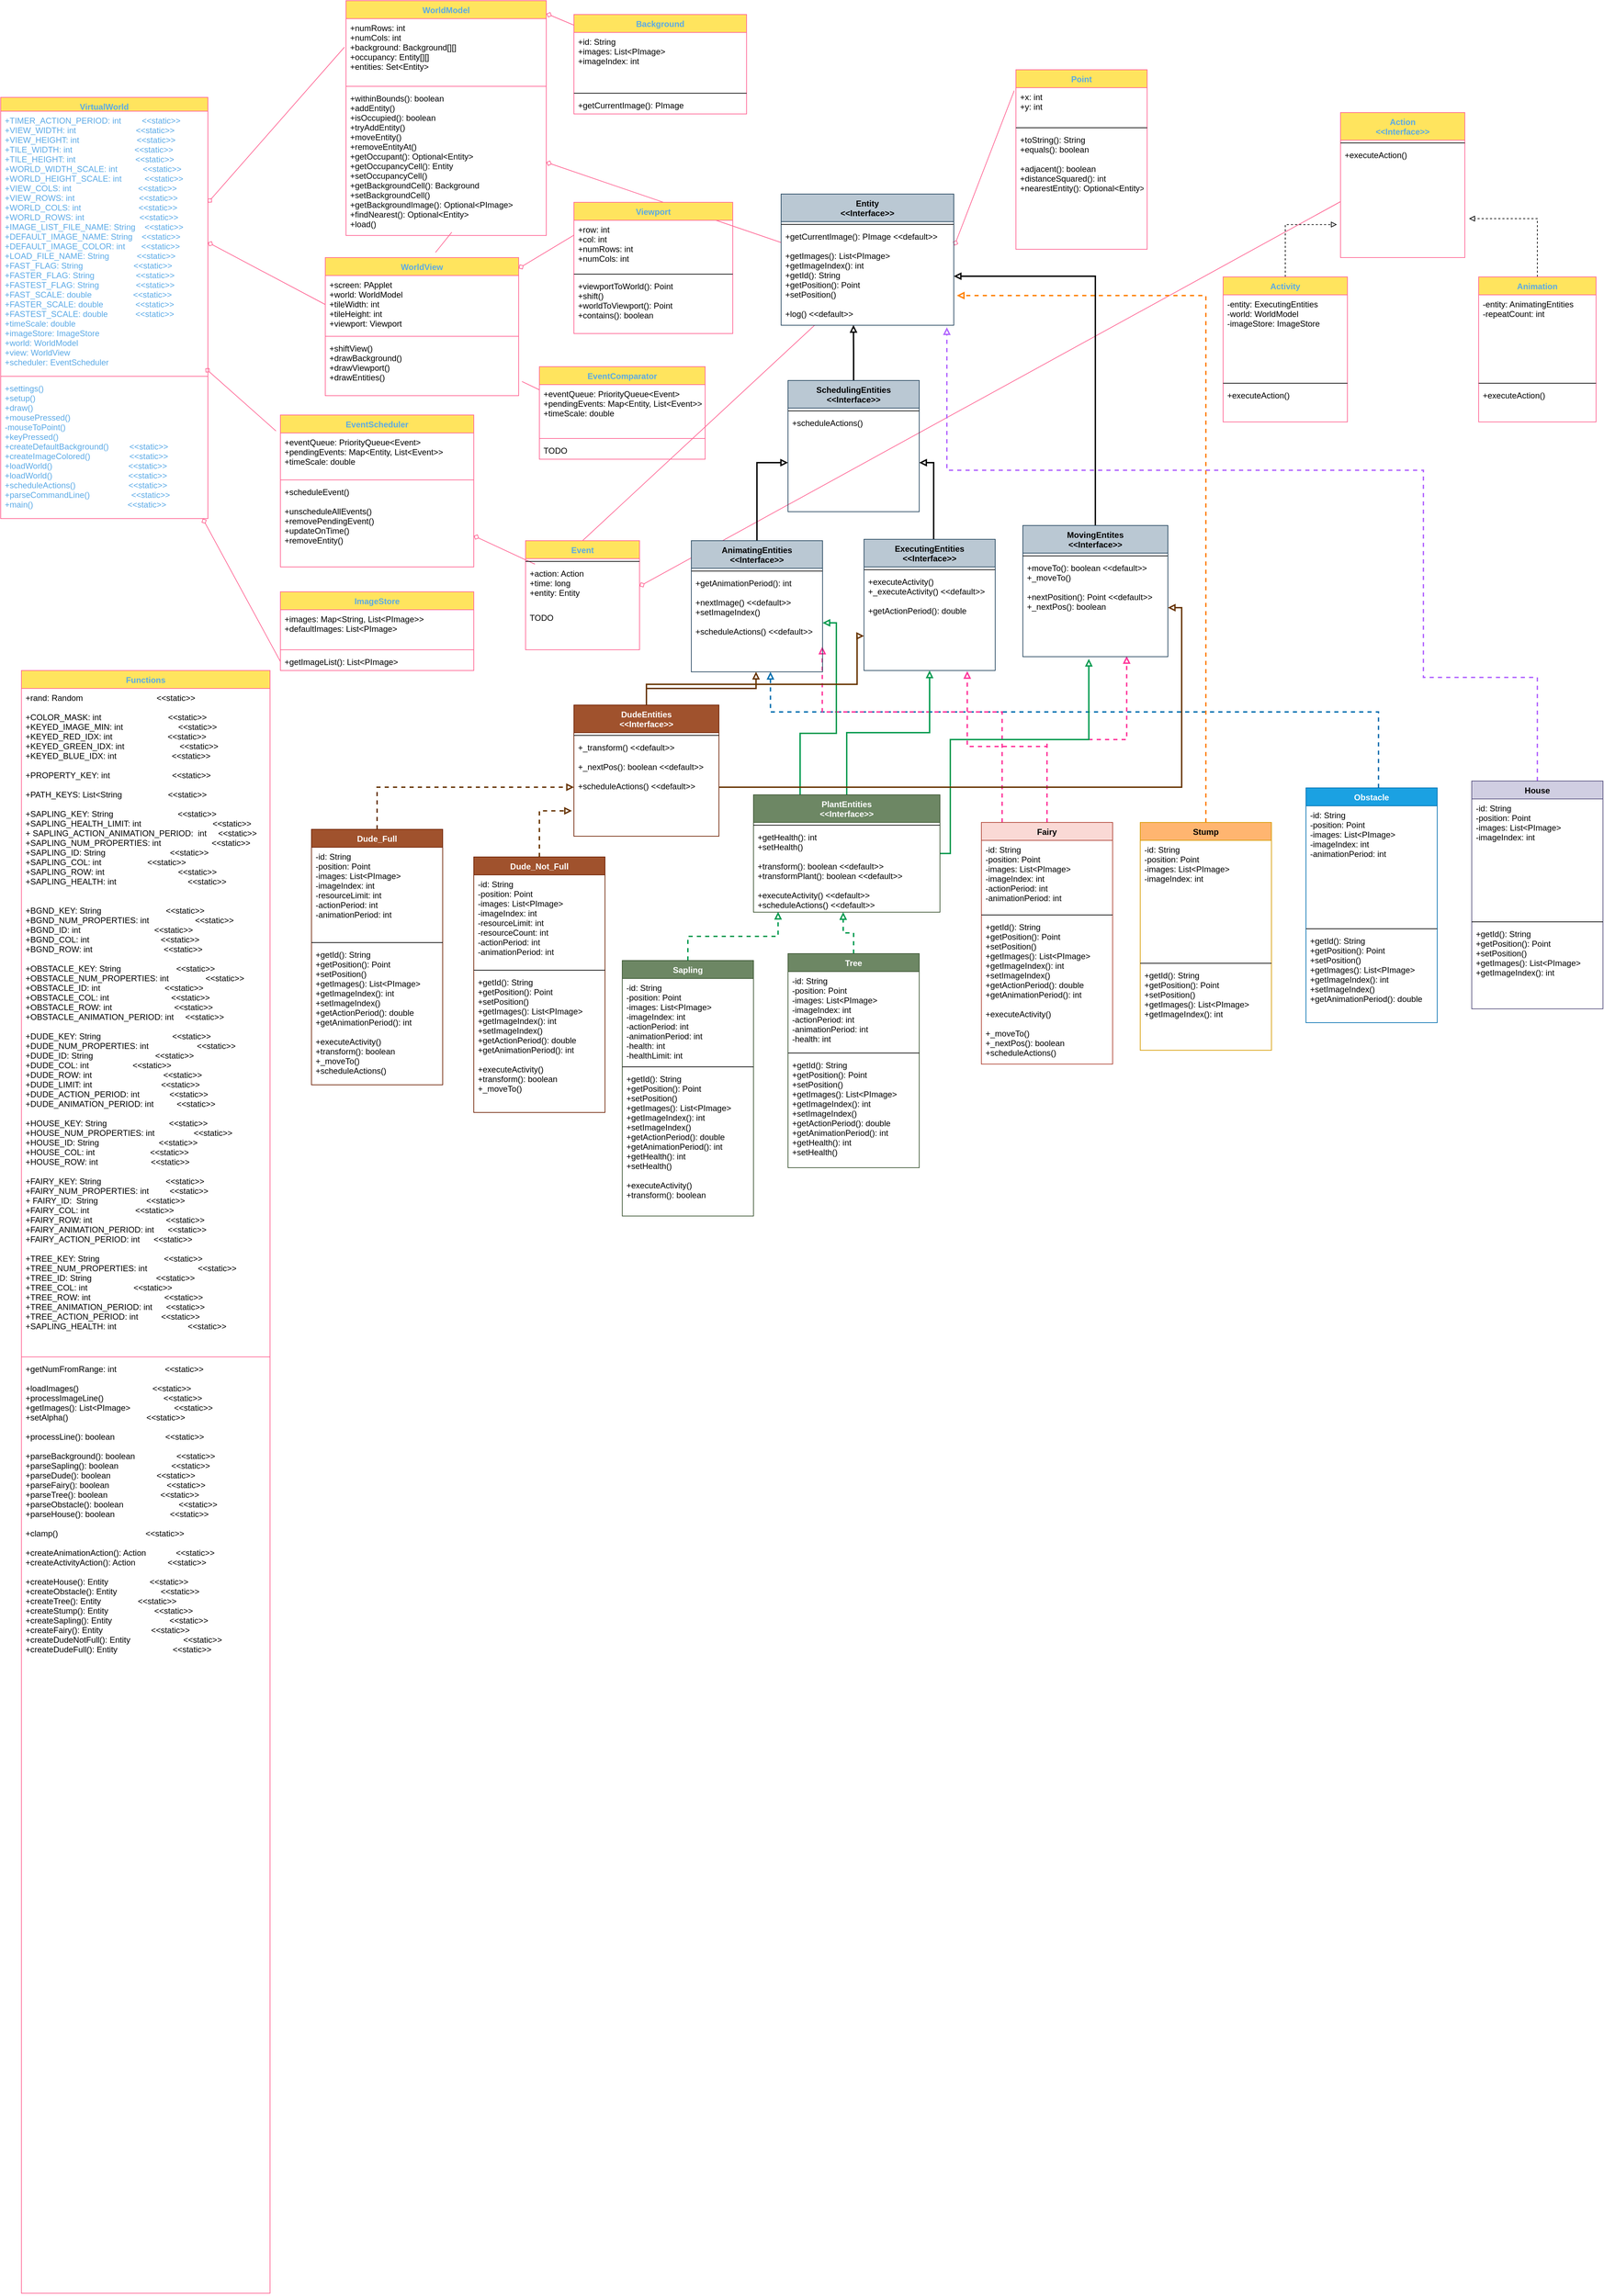 <mxfile version="20.5.1" type="device"><diagram id="Yo6Zvny2ZRX3JAPKxXua" name="Page 2"><mxGraphModel dx="1261" dy="675" grid="1" gridSize="10" guides="1" tooltips="1" connect="1" arrows="1" fold="1" page="1" pageScale="1" pageWidth="850" pageHeight="1100" math="0" shadow="0"><root><mxCell id="0"/><mxCell id="1" parent="0"/><mxCell id="8I9pphBKhg92I5GMk5e_-31" value="" style="graphMlID=e0;endArrow=none;strokeColor=#FF6392;strokeWidth=1.0;startArrow=diamond;startFill=0;endFill=1;exitX=1;exitY=0.25;exitDx=0;exitDy=0;fontColor=#5AA9E6;entryX=-0.008;entryY=-0.286;entryDx=0;entryDy=0;entryPerimeter=0;" parent="1" source="8I9pphBKhg92I5GMk5e_-50" target="8I9pphBKhg92I5GMk5e_-57" edge="1"><mxGeometry relative="1" as="geometry"/></mxCell><mxCell id="8I9pphBKhg92I5GMk5e_-32" value="" style="graphMlID=e1;endArrow=none;strokeColor=#FF6392;strokeWidth=1.0;startArrow=diamond;startFill=0;endFill=1;exitX=1;exitY=0.5;exitDx=0;exitDy=0;fontColor=#5AA9E6;entryX=0;entryY=0.5;entryDx=0;entryDy=0;" parent="1" source="8I9pphBKhg92I5GMk5e_-51" target="8I9pphBKhg92I5GMk5e_-61" edge="1"><mxGeometry relative="1" as="geometry"/></mxCell><mxCell id="8I9pphBKhg92I5GMk5e_-33" value="" style="graphMlID=e2;endArrow=none;strokeColor=#FF6392;strokeWidth=1.0;startArrow=diamond;startFill=0;endFill=1;fontColor=#5AA9E6;entryX=0;entryY=0.25;entryDx=0;entryDy=0;" parent="1" source="8I9pphBKhg92I5GMk5e_-60" target="8I9pphBKhg92I5GMk5e_-89" edge="1"><mxGeometry relative="1" as="geometry"><mxPoint x="648" y="240" as="sourcePoint"/></mxGeometry></mxCell><mxCell id="8I9pphBKhg92I5GMk5e_-34" value="" style="graphMlID=e3;endArrow=none;strokeColor=#FF6392;strokeWidth=1.0;startArrow=diamond;startFill=0;endFill=1;exitX=0.988;exitY=-0.077;exitDx=0;exitDy=0;exitPerimeter=0;fontColor=#5AA9E6;entryX=-0.023;entryY=0.105;entryDx=0;entryDy=0;entryPerimeter=0;" parent="1" source="8I9pphBKhg92I5GMk5e_-53" target="8I9pphBKhg92I5GMk5e_-64" edge="1"><mxGeometry relative="1" as="geometry"><mxPoint x="840" y="580" as="targetPoint"/></mxGeometry></mxCell><mxCell id="8I9pphBKhg92I5GMk5e_-35" value="" style="graphMlID=e4;endArrow=none;strokeColor=#FF6392;strokeWidth=1.0;startArrow=diamond;startFill=0;endFill=1;exitX=0.975;exitY=1;exitDx=0;exitDy=0;exitPerimeter=0;fontColor=#5AA9E6;entryX=0;entryY=0.5;entryDx=0;entryDy=0;" parent="1" source="8I9pphBKhg92I5GMk5e_-53" target="8I9pphBKhg92I5GMk5e_-71" edge="1"><mxGeometry relative="1" as="geometry"/></mxCell><mxCell id="8I9pphBKhg92I5GMk5e_-36" value="" style="graphMlID=e5;endArrow=none;strokeColor=#FF6392;strokeWidth=1.0;startArrow=diamond;startFill=0;endFill=1;fontColor=#5AA9E6;exitX=1.001;exitY=-0.077;exitDx=0;exitDy=0;exitPerimeter=0;" parent="1" source="8I9pphBKhg92I5GMk5e_-55" target="8I9pphBKhg92I5GMk5e_-82" edge="1"><mxGeometry relative="1" as="geometry"/></mxCell><mxCell id="8I9pphBKhg92I5GMk5e_-37" value="" style="graphMlID=e6;endArrow=none;strokeColor=#FF6392;strokeWidth=1.0;startArrow=diamond;startFill=0;endFill=1;fontColor=#5AA9E6;" parent="1" source="8I9pphBKhg92I5GMk5e_-64" target="8I9pphBKhg92I5GMk5e_-97" edge="1"><mxGeometry relative="1" as="geometry"/></mxCell><mxCell id="8I9pphBKhg92I5GMk5e_-38" value="" style="graphMlID=e7;endArrow=none;strokeColor=#FF6392;strokeWidth=1.0;startArrow=none;startFill=1;endFill=1;fontColor=#5AA9E6;entryX=0;entryY=0.25;entryDx=0;entryDy=0;exitX=1.017;exitY=0.749;exitDx=0;exitDy=0;exitPerimeter=0;" parent="1" source="8I9pphBKhg92I5GMk5e_-63" target="8I9pphBKhg92I5GMk5e_-72" edge="1"><mxGeometry relative="1" as="geometry"><mxPoint x="800" y="561" as="sourcePoint"/></mxGeometry></mxCell><mxCell id="8I9pphBKhg92I5GMk5e_-39" value="" style="graphMlID=e8;endArrow=none;strokeColor=#FF6392;strokeWidth=1.0;startArrow=diamond;startFill=0;endFill=1;fontColor=#5AA9E6;exitX=1;exitY=0.5;exitDx=0;exitDy=0;entryX=-0.001;entryY=0.156;entryDx=0;entryDy=0;entryPerimeter=0;" parent="1" source="8I9pphBKhg92I5GMk5e_-57" target="8I9pphBKhg92I5GMk5e_-88" edge="1"><mxGeometry relative="1" as="geometry"><mxPoint x="710" y="80" as="sourcePoint"/><mxPoint x="1170" y="387" as="targetPoint"/></mxGeometry></mxCell><mxCell id="8I9pphBKhg92I5GMk5e_-40" value="" style="graphMlID=e9;endArrow=none;strokeColor=#FF6392;strokeWidth=1.0;startArrow=diamond;startFill=0;endFill=1;fontColor=#5AA9E6;exitX=1.004;exitY=0.188;exitDx=0;exitDy=0;entryX=-0.013;entryY=0.08;entryDx=0;entryDy=0;entryPerimeter=0;exitPerimeter=0;" parent="1" source="8I9pphBKhg92I5GMk5e_-88" target="8I9pphBKhg92I5GMk5e_-105" edge="1"><mxGeometry relative="1" as="geometry"><mxPoint x="1360" y="387" as="sourcePoint"/></mxGeometry></mxCell><mxCell id="8I9pphBKhg92I5GMk5e_-42" value="" style="graphMlID=e11;endArrow=none;strokeColor=#FF6392;strokeWidth=1.0;startArrow=diamond;startFill=0;endFill=1;fontColor=#5AA9E6;exitX=1;exitY=0.5;exitDx=0;exitDy=0;entryX=0;entryY=0.5;entryDx=0;entryDy=0;" parent="1" source="8I9pphBKhg92I5GMk5e_-97" target="8I9pphBKhg92I5GMk5e_-111" edge="1"><mxGeometry relative="1" as="geometry"><mxPoint x="1351.08" y="652.072" as="targetPoint"/></mxGeometry></mxCell><mxCell id="8I9pphBKhg92I5GMk5e_-44" value="" style="graphMlID=e13;endArrow=none;strokeColor=#FF6392;strokeWidth=1.0;startArrow=none;startFill=1;endFill=1;fontColor=#5AA9E6;entryX=0.528;entryY=0.978;entryDx=0;entryDy=0;entryPerimeter=0;exitX=0.57;exitY=-0.037;exitDx=0;exitDy=0;exitPerimeter=0;" parent="1" source="8I9pphBKhg92I5GMk5e_-60" target="8I9pphBKhg92I5GMk5e_-57" edge="1"><mxGeometry relative="1" as="geometry"/></mxCell><mxCell id="8I9pphBKhg92I5GMk5e_-45" value="" style="graphMlID=e14;endArrow=none;strokeColor=#FF6392;strokeWidth=1.0;startArrow=none;startFill=1;endFill=1;fontColor=#5AA9E6;exitX=0.5;exitY=0;exitDx=0;exitDy=0;" parent="1" source="8I9pphBKhg92I5GMk5e_-96" target="8I9pphBKhg92I5GMk5e_-88" edge="1"><mxGeometry relative="1" as="geometry"><mxPoint x="1177.699" y="279.661" as="targetPoint"/></mxGeometry></mxCell><mxCell id="8I9pphBKhg92I5GMk5e_-50" value="VirtualWorld" style="swimlane;fontStyle=1;align=center;verticalAlign=top;childLayout=stackLayout;horizontal=1;startSize=20;horizontalStack=0;resizeParent=1;resizeParentMax=0;resizeLast=0;collapsible=1;marginBottom=0;hachureGap=4;pointerEvents=0;fillColor=#FFE45E;strokeColor=#FF6392;fontColor=#5AA9E6;" parent="1" vertex="1"><mxGeometry x="20" y="150" width="300" height="610" as="geometry"/></mxCell><mxCell id="8I9pphBKhg92I5GMk5e_-51" value="+TIMER_ACTION_PERIOD: int         &lt;&lt;static&gt;&gt;&#10;+VIEW_WIDTH: int                          &lt;&lt;static&gt;&gt;&#10;+VIEW_HEIGHT: int                         &lt;&lt;static&gt;&gt;&#10;+TILE_WIDTH: int                           &lt;&lt;static&gt;&gt;&#10;+TILE_HEIGHT: int                          &lt;&lt;static&gt;&gt;&#10;+WORLD_WIDTH_SCALE: int           &lt;&lt;static&gt;&gt;&#10;+WORLD_HEIGHT_SCALE: int          &lt;&lt;static&gt;&gt;&#10;+VIEW_COLS: int                             &lt;&lt;static&gt;&gt;&#10;+VIEW_ROWS: int                            &lt;&lt;static&gt;&gt;&#10;+WORLD_COLS: int                         &lt;&lt;static&gt;&gt;&#10;+WORLD_ROWS: int                        &lt;&lt;static&gt;&gt;&#10;+IMAGE_LIST_FILE_NAME: String    &lt;&lt;static&gt;&gt;&#10;+DEFAULT_IMAGE_NAME: String    &lt;&lt;static&gt;&gt;&#10;+DEFAULT_IMAGE_COLOR: int       &lt;&lt;static&gt;&gt;&#10;+LOAD_FILE_NAME: String            &lt;&lt;static&gt;&gt;&#10;+FAST_FLAG: String                      &lt;&lt;static&gt;&gt;&#10;+FASTER_FLAG: String                  &lt;&lt;static&gt;&gt;&#10;+FASTEST_FLAG: String                &lt;&lt;static&gt;&gt;&#10;+FAST_SCALE: double                  &lt;&lt;static&gt;&gt;&#10;+FASTER_SCALE: double              &lt;&lt;static&gt;&gt;&#10;+FASTEST_SCALE: double            &lt;&lt;static&gt;&gt;&#10;+timeScale: double&#10;+imageStore: ImageStore&#10;+world: WorldModel&#10;+view: WorldView&#10;+scheduler: EventScheduler" style="text;strokeColor=none;fillColor=none;align=left;verticalAlign=top;spacingLeft=4;spacingRight=4;overflow=hidden;rotatable=0;points=[[0,0.5],[1,0.5]];portConstraint=eastwest;fontColor=#5AA9E6;" parent="8I9pphBKhg92I5GMk5e_-50" vertex="1"><mxGeometry y="20" width="300" height="380" as="geometry"/></mxCell><mxCell id="8I9pphBKhg92I5GMk5e_-52" value="" style="line;strokeWidth=1;fillColor=none;align=left;verticalAlign=middle;spacingTop=-1;spacingLeft=3;spacingRight=3;rotatable=0;labelPosition=right;points=[];portConstraint=eastwest;strokeColor=#FF6392;fontColor=#5AA9E6;" parent="8I9pphBKhg92I5GMk5e_-50" vertex="1"><mxGeometry y="400" width="300" height="8" as="geometry"/></mxCell><mxCell id="8I9pphBKhg92I5GMk5e_-53" value="+settings()&#10;+setup()&#10;+draw()&#10;+mousePressed()&#10;-mouseToPoint()&#10;+keyPressed()&#10;+createDefaultBackground()         &lt;&lt;static&gt;&gt;&#10;+createImageColored()                 &lt;&lt;static&gt;&gt;&#10;+loadWorld()                                 &lt;&lt;static&gt;&gt;&#10;+loadWorld()                                 &lt;&lt;static&gt;&gt;&#10;+scheduleActions()                       &lt;&lt;static&gt;&gt;&#10;+parseCommandLine()                  &lt;&lt;static&gt;&gt;&#10;+main()                                         &lt;&lt;static&gt;&gt;" style="text;strokeColor=none;fillColor=none;align=left;verticalAlign=top;spacingLeft=4;spacingRight=4;overflow=hidden;rotatable=0;points=[[0,0.5],[1,0.5]];portConstraint=eastwest;fontColor=#5AA9E6;" parent="8I9pphBKhg92I5GMk5e_-50" vertex="1"><mxGeometry y="408" width="300" height="202" as="geometry"/></mxCell><mxCell id="8I9pphBKhg92I5GMk5e_-54" value="WorldModel" style="swimlane;fontStyle=1;align=center;verticalAlign=top;childLayout=stackLayout;horizontal=1;startSize=26;horizontalStack=0;resizeParent=1;resizeParentMax=0;resizeLast=0;collapsible=1;marginBottom=0;hachureGap=4;pointerEvents=0;sketch=0;fontColor=#5AA9E6;strokeColor=#FF6392;fillColor=#FFE45E;" parent="1" vertex="1"><mxGeometry x="520" y="10" width="290" height="340" as="geometry"/></mxCell><mxCell id="8I9pphBKhg92I5GMk5e_-55" value="+numRows: int&#10;+numCols: int&#10;+background: Background[][]&#10;+occupancy: Entity[][]&#10;+entities: Set&lt;Entity&gt;" style="text;strokeColor=none;fillColor=none;align=left;verticalAlign=top;spacingLeft=4;spacingRight=4;overflow=hidden;rotatable=0;points=[[0,0.5],[1,0.5]];portConstraint=eastwest;fontColor=#000000;" parent="8I9pphBKhg92I5GMk5e_-54" vertex="1"><mxGeometry y="26" width="290" height="94" as="geometry"/></mxCell><mxCell id="8I9pphBKhg92I5GMk5e_-56" value="" style="line;strokeWidth=1;fillColor=none;align=left;verticalAlign=middle;spacingTop=-1;spacingLeft=3;spacingRight=3;rotatable=0;labelPosition=right;points=[];portConstraint=eastwest;strokeColor=#FF6392;fontColor=#5AA9E6;" parent="8I9pphBKhg92I5GMk5e_-54" vertex="1"><mxGeometry y="120" width="290" height="8" as="geometry"/></mxCell><mxCell id="8I9pphBKhg92I5GMk5e_-57" value="+withinBounds(): boolean            &#10;+addEntity()        &#10;+isOccupied(): boolean         &#10;+tryAddEntity()&#10;+moveEntity()          &#10;+removeEntityAt()     &#10;+getOccupant(): Optional&lt;Entity&gt;     &#10;+getOccupancyCell(): Entity  &#10;+setOccupancyCell() &#10;+getBackgroundCell(): Background           &#10;+setBackgroundCell()&#10;+getBackgroundImage(): Optional&lt;PImage&gt;       &#10;+findNearest(): Optional&lt;Entity&gt;          &#10;+load()                                                                                                                                                                                                                                        " style="text;strokeColor=none;fillColor=none;align=left;verticalAlign=top;spacingLeft=4;spacingRight=4;overflow=hidden;rotatable=0;points=[[0,0.5],[1,0.5]];portConstraint=eastwest;fontColor=#020405;" parent="8I9pphBKhg92I5GMk5e_-54" vertex="1"><mxGeometry y="128" width="290" height="212" as="geometry"/></mxCell><mxCell id="8I9pphBKhg92I5GMk5e_-60" value="WorldView" style="swimlane;fontStyle=1;align=center;verticalAlign=top;childLayout=stackLayout;horizontal=1;startSize=26;horizontalStack=0;resizeParent=1;resizeParentMax=0;resizeLast=0;collapsible=1;marginBottom=0;hachureGap=4;pointerEvents=0;sketch=0;fontColor=#5AA9E6;strokeColor=#FF6392;fillColor=#FFE45E;" parent="1" vertex="1"><mxGeometry x="490" y="382" width="280" height="200" as="geometry"/></mxCell><mxCell id="8I9pphBKhg92I5GMk5e_-61" value="+screen: PApplet&#10;+world: WorldModel&#10;+tileWidth: int&#10;+tileHeight: int&#10;+viewport: Viewport" style="text;strokeColor=none;fillColor=none;align=left;verticalAlign=top;spacingLeft=4;spacingRight=4;overflow=hidden;rotatable=0;points=[[0,0.5],[1,0.5]];portConstraint=eastwest;fontColor=#000000;" parent="8I9pphBKhg92I5GMk5e_-60" vertex="1"><mxGeometry y="26" width="280" height="84" as="geometry"/></mxCell><mxCell id="8I9pphBKhg92I5GMk5e_-62" value="" style="line;strokeWidth=1;fillColor=none;align=left;verticalAlign=middle;spacingTop=-1;spacingLeft=3;spacingRight=3;rotatable=0;labelPosition=right;points=[];portConstraint=eastwest;strokeColor=#FF6392;fontColor=#5AA9E6;" parent="8I9pphBKhg92I5GMk5e_-60" vertex="1"><mxGeometry y="110" width="280" height="8" as="geometry"/></mxCell><mxCell id="8I9pphBKhg92I5GMk5e_-63" value="+shiftView() &#10;+drawBackground()                                 &#10;+drawViewport()                              &#10;+drawEntities()                             " style="text;strokeColor=none;fillColor=none;align=left;verticalAlign=top;spacingLeft=4;spacingRight=4;overflow=hidden;rotatable=0;points=[[0,0.5],[1,0.5]];portConstraint=eastwest;fontColor=#000000;" parent="8I9pphBKhg92I5GMk5e_-60" vertex="1"><mxGeometry y="118" width="280" height="82" as="geometry"/></mxCell><mxCell id="8I9pphBKhg92I5GMk5e_-64" value="EventScheduler" style="swimlane;fontStyle=1;align=center;verticalAlign=top;childLayout=stackLayout;horizontal=1;startSize=26;horizontalStack=0;resizeParent=1;resizeParentMax=0;resizeLast=0;collapsible=1;marginBottom=0;hachureGap=4;pointerEvents=0;sketch=0;fontColor=#5AA9E6;strokeColor=#FF6392;fillColor=#FFE45E;" parent="1" vertex="1"><mxGeometry x="425" y="610" width="280" height="220" as="geometry"/></mxCell><mxCell id="8I9pphBKhg92I5GMk5e_-65" value="+eventQueue: PriorityQueue&lt;Event&gt;&#10;+pendingEvents: Map&lt;Entity, List&lt;Event&gt;&gt;&#10;+timeScale: double" style="text;strokeColor=none;fillColor=none;align=left;verticalAlign=top;spacingLeft=4;spacingRight=4;overflow=hidden;rotatable=0;points=[[0,0.5],[1,0.5]];portConstraint=eastwest;fontColor=#000000;" parent="8I9pphBKhg92I5GMk5e_-64" vertex="1"><mxGeometry y="26" width="280" height="64" as="geometry"/></mxCell><mxCell id="8I9pphBKhg92I5GMk5e_-66" value="" style="line;strokeWidth=1;fillColor=none;align=left;verticalAlign=middle;spacingTop=-1;spacingLeft=3;spacingRight=3;rotatable=0;labelPosition=right;points=[];portConstraint=eastwest;strokeColor=#FF6392;fontColor=#5AA9E6;" parent="8I9pphBKhg92I5GMk5e_-64" vertex="1"><mxGeometry y="90" width="280" height="8" as="geometry"/></mxCell><mxCell id="8I9pphBKhg92I5GMk5e_-76" value="+scheduleEvent()&#10;&#10;+unscheduleAllEvents()                       &#10;+removePendingEvent()                        &#10;+updateOnTime() &#10;+removeEntity()                                                                                             " style="text;strokeColor=none;fillColor=none;align=left;verticalAlign=top;spacingLeft=4;spacingRight=4;overflow=hidden;rotatable=0;points=[[0,0.5],[1,0.5]];portConstraint=eastwest;fontColor=#000000;" parent="8I9pphBKhg92I5GMk5e_-64" vertex="1"><mxGeometry y="98" width="280" height="122" as="geometry"/></mxCell><mxCell id="8I9pphBKhg92I5GMk5e_-68" value="ImageStore" style="swimlane;fontStyle=1;align=center;verticalAlign=top;childLayout=stackLayout;horizontal=1;startSize=26;horizontalStack=0;resizeParent=1;resizeParentMax=0;resizeLast=0;collapsible=1;marginBottom=0;hachureGap=4;pointerEvents=0;sketch=0;fontColor=#5AA9E6;strokeColor=#FF6392;fillColor=#FFE45E;" parent="1" vertex="1"><mxGeometry x="425" y="866" width="280" height="114" as="geometry"/></mxCell><mxCell id="8I9pphBKhg92I5GMk5e_-69" value="+images: Map&lt;String, List&lt;PImage&gt;&gt;&#10;+defaultImages: List&lt;PImage&gt;" style="text;strokeColor=none;fillColor=none;align=left;verticalAlign=top;spacingLeft=4;spacingRight=4;overflow=hidden;rotatable=0;points=[[0,0.5],[1,0.5]];portConstraint=eastwest;fontColor=#000000;" parent="8I9pphBKhg92I5GMk5e_-68" vertex="1"><mxGeometry y="26" width="280" height="54" as="geometry"/></mxCell><mxCell id="8I9pphBKhg92I5GMk5e_-70" value="" style="line;strokeWidth=1;fillColor=none;align=left;verticalAlign=middle;spacingTop=-1;spacingLeft=3;spacingRight=3;rotatable=0;labelPosition=right;points=[];portConstraint=eastwest;strokeColor=#FF6392;fontColor=#5AA9E6;" parent="8I9pphBKhg92I5GMk5e_-68" vertex="1"><mxGeometry y="80" width="280" height="8" as="geometry"/></mxCell><mxCell id="8I9pphBKhg92I5GMk5e_-71" value="+getImageList(): List&lt;PImage&gt;                " style="text;strokeColor=none;fillColor=none;align=left;verticalAlign=top;spacingLeft=4;spacingRight=4;overflow=hidden;rotatable=0;points=[[0,0.5],[1,0.5]];portConstraint=eastwest;fontColor=#000000;" parent="8I9pphBKhg92I5GMk5e_-68" vertex="1"><mxGeometry y="88" width="280" height="26" as="geometry"/></mxCell><mxCell id="8I9pphBKhg92I5GMk5e_-72" value="EventComparator" style="swimlane;fontStyle=1;align=center;verticalAlign=top;childLayout=stackLayout;horizontal=1;startSize=26;horizontalStack=0;resizeParent=1;resizeParentMax=0;resizeLast=0;collapsible=1;marginBottom=0;hachureGap=4;pointerEvents=0;sketch=0;fontColor=#5AA9E6;strokeColor=#FF6392;fillColor=#FFE45E;" parent="1" vertex="1"><mxGeometry x="800" y="540" width="240" height="134" as="geometry"/></mxCell><mxCell id="8I9pphBKhg92I5GMk5e_-73" value="+eventQueue: PriorityQueue&lt;Event&gt;&#10;+pendingEvents: Map&lt;Entity, List&lt;Event&gt;&gt;&#10;+timeScale: double" style="text;strokeColor=none;fillColor=none;align=left;verticalAlign=top;spacingLeft=4;spacingRight=4;overflow=hidden;rotatable=0;points=[[0,0.5],[1,0.5]];portConstraint=eastwest;fontColor=#000000;" parent="8I9pphBKhg92I5GMk5e_-72" vertex="1"><mxGeometry y="26" width="240" height="74" as="geometry"/></mxCell><mxCell id="8I9pphBKhg92I5GMk5e_-74" value="" style="line;strokeWidth=1;fillColor=none;align=left;verticalAlign=middle;spacingTop=-1;spacingLeft=3;spacingRight=3;rotatable=0;labelPosition=right;points=[];portConstraint=eastwest;strokeColor=#FF6392;fontColor=#5AA9E6;" parent="8I9pphBKhg92I5GMk5e_-72" vertex="1"><mxGeometry y="100" width="240" height="8" as="geometry"/></mxCell><mxCell id="8I9pphBKhg92I5GMk5e_-75" value="TODO" style="text;strokeColor=none;fillColor=none;align=left;verticalAlign=top;spacingLeft=4;spacingRight=4;overflow=hidden;rotatable=0;points=[[0,0.5],[1,0.5]];portConstraint=eastwest;fontColor=#000000;" parent="8I9pphBKhg92I5GMk5e_-72" vertex="1"><mxGeometry y="108" width="240" height="26" as="geometry"/></mxCell><mxCell id="8I9pphBKhg92I5GMk5e_-77" value="Functions" style="swimlane;fontStyle=1;align=center;verticalAlign=top;childLayout=stackLayout;horizontal=1;startSize=26;horizontalStack=0;resizeParent=1;resizeParentMax=0;resizeLast=0;collapsible=1;marginBottom=0;hachureGap=4;pointerEvents=0;sketch=0;fontColor=#5AA9E6;strokeColor=#FF6392;fillColor=#FFE45E;" parent="1" vertex="1"><mxGeometry x="50.0" y="980" width="360" height="2350" as="geometry"/></mxCell><mxCell id="8I9pphBKhg92I5GMk5e_-78" value="+rand: Random                                &lt;&lt;static&gt;&gt;&#10;&#10;+COLOR_MASK: int                             &lt;&lt;static&gt;&gt;&#10;+KEYED_IMAGE_MIN: int                        &lt;&lt;static&gt;&gt;&#10;+KEYED_RED_IDX: int                        &lt;&lt;static&gt;&gt;&#10;+KEYED_GREEN_IDX: int                        &lt;&lt;static&gt;&gt;&#10;+KEYED_BLUE_IDX: int                        &lt;&lt;static&gt;&gt;&#10;&#10;+PROPERTY_KEY: int                           &lt;&lt;static&gt;&gt;&#10;&#10;+PATH_KEYS: List&lt;String                    &lt;&lt;static&gt;&gt;&#10;&#10;+SAPLING_KEY: String                            &lt;&lt;static&gt;&gt;&#10;+SAPLING_HEALTH_LIMIT: int                               &lt;&lt;static&gt;&gt;&#10;+ SAPLING_ACTION_ANIMATION_PERIOD:  int     &lt;&lt;static&gt;&gt;&#10;+SAPLING_NUM_PROPERTIES: int                      &lt;&lt;static&gt;&gt;&#10;+SAPLING_ID: String                            &lt;&lt;static&gt;&gt;&#10;+SAPLING_COL: int                    &lt;&lt;static&gt;&gt;&#10;+SAPLING_ROW: int                                &lt;&lt;static&gt;&gt;&#10;+SAPLING_HEALTH: int                               &lt;&lt;static&gt;&gt;&#10;&#10;&#10;+BGND_KEY: String                            &lt;&lt;static&gt;&gt;&#10;+BGND_NUM_PROPERTIES: int                    &lt;&lt;static&gt;&gt;&#10;+BGND_ID: int                                &lt;&lt;static&gt;&gt;&#10;+BGND_COL: int                               &lt;&lt;static&gt;&gt;&#10;+BGND_ROW: int                               &lt;&lt;static&gt;&gt;&#10;&#10;+OBSTACLE_KEY: String                        &lt;&lt;static&gt;&gt;&#10;+OBSTACLE_NUM_PROPERTIES: int                &lt;&lt;static&gt;&gt;&#10;+OBSTACLE_ID: int                            &lt;&lt;static&gt;&gt;&#10;+OBSTACLE_COL: int                           &lt;&lt;static&gt;&gt;&#10;+OBSTACLE_ROW: int                           &lt;&lt;static&gt;&gt;&#10;+OBSTACLE_ANIMATION_PERIOD: int     &lt;&lt;static&gt;&gt;&#10;&#10;+DUDE_KEY: String                               &lt;&lt;static&gt;&gt;&#10;+DUDE_NUM_PROPERTIES: int                     &lt;&lt;static&gt;&gt;&#10;+DUDE_ID: String                           &lt;&lt;static&gt;&gt;&#10;+DUDE_COL: int                   &lt;&lt;static&gt;&gt;&#10;+DUDE_ROW: int                               &lt;&lt;static&gt;&gt;&#10;+DUDE_LIMIT: int                              &lt;&lt;static&gt;&gt;&#10;+DUDE_ACTION_PERIOD: int             &lt;&lt;static&gt;&gt;&#10;+DUDE_ANIMATION_PERIOD: int          &lt;&lt;static&gt;&gt;&#10;&#10;+HOUSE_KEY: String                           &lt;&lt;static&gt;&gt;&#10;+HOUSE_NUM_PROPERTIES: int                 &lt;&lt;static&gt;&gt;&#10;+HOUSE_ID: String                          &lt;&lt;static&gt;&gt;&#10;+HOUSE_COL: int                        &lt;&lt;static&gt;&gt;&#10;+HOUSE_ROW: int                       &lt;&lt;static&gt;&gt;&#10;&#10;+FAIRY_KEY: String                            &lt;&lt;static&gt;&gt;&#10;+FAIRY_NUM_PROPERTIES: int         &lt;&lt;static&gt;&gt;&#10;+ FAIRY_ID:  String                     &lt;&lt;static&gt;&gt;&#10;+FAIRY_COL: int                    &lt;&lt;static&gt;&gt;&#10;+FAIRY_ROW: int                                &lt;&lt;static&gt;&gt;&#10;+FAIRY_ANIMATION_PERIOD: int      &lt;&lt;static&gt;&gt;&#10;+FAIRY_ACTION_PERIOD: int      &lt;&lt;static&gt;&gt;&#10;&#10;+TREE_KEY: String                            &lt;&lt;static&gt;&gt;&#10;+TREE_NUM_PROPERTIES: int                      &lt;&lt;static&gt;&gt;&#10;+TREE_ID: String                            &lt;&lt;static&gt;&gt;&#10;+TREE_COL: int                    &lt;&lt;static&gt;&gt;&#10;+TREE_ROW: int                                &lt;&lt;static&gt;&gt;&#10;+TREE_ANIMATION_PERIOD: int      &lt;&lt;static&gt;&gt;&#10;+TREE_ACTION_PERIOD: int          &lt;&lt;static&gt;&gt;&#10;+SAPLING_HEALTH: int                               &lt;&lt;static&gt;&gt;&#10;" style="text;strokeColor=none;fillColor=none;align=left;verticalAlign=top;spacingLeft=4;spacingRight=4;overflow=hidden;rotatable=0;points=[[0,0.5],[1,0.5]];portConstraint=eastwest;fontColor=#000000;" parent="8I9pphBKhg92I5GMk5e_-77" vertex="1"><mxGeometry y="26" width="360" height="964" as="geometry"/></mxCell><mxCell id="8I9pphBKhg92I5GMk5e_-79" value="" style="line;strokeWidth=1;fillColor=none;align=left;verticalAlign=middle;spacingTop=-1;spacingLeft=3;spacingRight=3;rotatable=0;labelPosition=right;points=[];portConstraint=eastwest;strokeColor=#FF6392;fontColor=#5AA9E6;" parent="8I9pphBKhg92I5GMk5e_-77" vertex="1"><mxGeometry y="990" width="360" height="8" as="geometry"/></mxCell><mxCell id="8I9pphBKhg92I5GMk5e_-80" value="+getNumFromRange: int                     &lt;&lt;static&gt;&gt;&#10;&#10;+loadImages()                                &lt;&lt;static&gt;&gt;&#10;+processImageLine()                          &lt;&lt;static&gt;&gt;&#10;+getImages(): List&lt;PImage&gt;                   &lt;&lt;static&gt;&gt;&#10;+setAlpha()                                  &lt;&lt;static&gt;&gt;&#10;&#10;+processLine(): boolean                      &lt;&lt;static&gt;&gt;&#10;&#10;+parseBackground(): boolean                  &lt;&lt;static&gt;&gt;&#10;+parseSapling(): boolean                       &lt;&lt;static&gt;&gt;&#10;+parseDude(): boolean                    &lt;&lt;static&gt;&gt;&#10;+parseFairy(): boolean                         &lt;&lt;static&gt;&gt;&#10;+parseTree(): boolean                       &lt;&lt;static&gt;&gt;&#10;+parseObstacle(): boolean                        &lt;&lt;static&gt;&gt;&#10;+parseHouse(): boolean                        &lt;&lt;static&gt;&gt;&#10;&#10;+clamp()                                      &lt;&lt;static&gt;&gt;&#10;&#10;+createAnimationAction(): Action             &lt;&lt;static&gt;&gt;&#10;+createActivityAction(): Action              &lt;&lt;static&gt;&gt;&#10;&#10;+createHouse(): Entity                  &lt;&lt;static&gt;&gt;&#10;+createObstacle(): Entity                   &lt;&lt;static&gt;&gt;&#10;+createTree(): Entity                &lt;&lt;static&gt;&gt;&#10;+createStump(): Entity                    &lt;&lt;static&gt;&gt;&#10;+createSapling(): Entity                         &lt;&lt;static&gt;&gt;&#10;+createFairy(): Entity                     &lt;&lt;static&gt;&gt;&#10;+createDudeNotFull(): Entity                       &lt;&lt;static&gt;&gt;&#10;+createDudeFull(): Entity                        &lt;&lt;static&gt;&gt;" style="text;strokeColor=none;fillColor=none;align=left;verticalAlign=top;spacingLeft=4;spacingRight=4;overflow=hidden;rotatable=0;points=[[0,0.5],[1,0.5]];portConstraint=eastwest;fontColor=#000000;" parent="8I9pphBKhg92I5GMk5e_-77" vertex="1"><mxGeometry y="998" width="360" height="1352" as="geometry"/></mxCell><mxCell id="8I9pphBKhg92I5GMk5e_-81" value="Background" style="swimlane;fontStyle=1;align=center;verticalAlign=top;childLayout=stackLayout;horizontal=1;startSize=26;horizontalStack=0;resizeParent=1;resizeParentMax=0;resizeLast=0;collapsible=1;marginBottom=0;hachureGap=4;pointerEvents=0;sketch=0;fontColor=#5AA9E6;strokeColor=#FF6392;fillColor=#FFE45E;" parent="1" vertex="1"><mxGeometry x="850" y="30" width="250" height="144" as="geometry"/></mxCell><mxCell id="8I9pphBKhg92I5GMk5e_-82" value="+id: String&#10;+images: List&lt;PImage&gt;&#10;+imageIndex: int" style="text;strokeColor=none;fillColor=none;align=left;verticalAlign=top;spacingLeft=4;spacingRight=4;overflow=hidden;rotatable=0;points=[[0,0.5],[1,0.5]];portConstraint=eastwest;" parent="8I9pphBKhg92I5GMk5e_-81" vertex="1"><mxGeometry y="26" width="250" height="84" as="geometry"/></mxCell><mxCell id="8I9pphBKhg92I5GMk5e_-83" value="" style="line;strokeWidth=1;fillColor=none;align=left;verticalAlign=middle;spacingTop=-1;spacingLeft=3;spacingRight=3;rotatable=0;labelPosition=right;points=[];portConstraint=eastwest;" parent="8I9pphBKhg92I5GMk5e_-81" vertex="1"><mxGeometry y="110" width="250" height="8" as="geometry"/></mxCell><mxCell id="8I9pphBKhg92I5GMk5e_-84" value="+getCurrentImage(): PImage           " style="text;strokeColor=none;fillColor=none;align=left;verticalAlign=top;spacingLeft=4;spacingRight=4;overflow=hidden;rotatable=0;points=[[0,0.5],[1,0.5]];portConstraint=eastwest;" parent="8I9pphBKhg92I5GMk5e_-81" vertex="1"><mxGeometry y="118" width="250" height="26" as="geometry"/></mxCell><mxCell id="8I9pphBKhg92I5GMk5e_-85" value="Entity&#10;&lt;&lt;Interface&gt;&gt;" style="swimlane;fontStyle=1;align=center;verticalAlign=top;childLayout=stackLayout;horizontal=1;startSize=40;horizontalStack=0;resizeParent=1;resizeParentMax=0;resizeLast=0;collapsible=1;marginBottom=0;hachureGap=4;pointerEvents=0;sketch=0;strokeColor=#23445d;fillColor=#bac8d3;" parent="1" vertex="1"><mxGeometry x="1150" y="290" width="250" height="190" as="geometry"/></mxCell><mxCell id="8I9pphBKhg92I5GMk5e_-87" value="" style="line;strokeWidth=1;fillColor=none;align=left;verticalAlign=middle;spacingTop=-1;spacingLeft=3;spacingRight=3;rotatable=0;labelPosition=right;points=[];portConstraint=eastwest;" parent="8I9pphBKhg92I5GMk5e_-85" vertex="1"><mxGeometry y="40" width="250" height="8" as="geometry"/></mxCell><mxCell id="8I9pphBKhg92I5GMk5e_-88" value="+getCurrentImage(): PImage &lt;&lt;default&gt;&gt;&#10;&#10;+getImages(): List&lt;PImage&gt;&#10;+getImageIndex(): int &#10;+getId(): String&#10;+getPosition(): Point        &#10;+setPosition()      &#10;&#10;+log() &lt;&lt;default&gt;&gt;&#10;                           &#10;                                                                                " style="text;strokeColor=none;fillColor=none;align=left;verticalAlign=top;spacingLeft=4;spacingRight=4;overflow=hidden;rotatable=0;points=[[0,0.5],[1,0.5]];portConstraint=eastwest;" parent="8I9pphBKhg92I5GMk5e_-85" vertex="1"><mxGeometry y="48" width="250" height="142" as="geometry"/></mxCell><mxCell id="8I9pphBKhg92I5GMk5e_-89" value="Viewport" style="swimlane;fontStyle=1;align=center;verticalAlign=top;childLayout=stackLayout;horizontal=1;startSize=26;horizontalStack=0;resizeParent=1;resizeParentMax=0;resizeLast=0;collapsible=1;marginBottom=0;hachureGap=4;pointerEvents=0;sketch=0;fontColor=#5AA9E6;strokeColor=#FF6392;fillColor=#FFE45E;" parent="1" vertex="1"><mxGeometry x="850" y="302.04" width="230" height="190" as="geometry"/></mxCell><mxCell id="8I9pphBKhg92I5GMk5e_-90" value="+row: int&#10;+col: int&#10;+numRows: int&#10;+numCols: int                  " style="text;strokeColor=none;fillColor=none;align=left;verticalAlign=top;spacingLeft=4;spacingRight=4;overflow=hidden;rotatable=0;points=[[0,0.5],[1,0.5]];portConstraint=eastwest;" parent="8I9pphBKhg92I5GMk5e_-89" vertex="1"><mxGeometry y="26" width="230" height="74" as="geometry"/></mxCell><mxCell id="8I9pphBKhg92I5GMk5e_-91" value="" style="line;strokeWidth=1;fillColor=none;align=left;verticalAlign=middle;spacingTop=-1;spacingLeft=3;spacingRight=3;rotatable=0;labelPosition=right;points=[];portConstraint=eastwest;" parent="8I9pphBKhg92I5GMk5e_-89" vertex="1"><mxGeometry y="100" width="230" height="8" as="geometry"/></mxCell><mxCell id="8I9pphBKhg92I5GMk5e_-92" value="+viewportToWorld(): Point &#10;+shift()   &#10;+worldToViewport(): Point                     &#10;+contains(): boolean                         " style="text;strokeColor=none;fillColor=none;align=left;verticalAlign=top;spacingLeft=4;spacingRight=4;overflow=hidden;rotatable=0;points=[[0,0.5],[1,0.5]];portConstraint=eastwest;" parent="8I9pphBKhg92I5GMk5e_-89" vertex="1"><mxGeometry y="108" width="230" height="82" as="geometry"/></mxCell><mxCell id="8I9pphBKhg92I5GMk5e_-96" value="Event" style="swimlane;fontStyle=1;align=center;verticalAlign=top;childLayout=stackLayout;horizontal=1;startSize=26;horizontalStack=0;resizeParent=1;resizeParentMax=0;resizeLast=0;collapsible=1;marginBottom=0;hachureGap=4;pointerEvents=0;sketch=0;fontColor=#5AA9E6;strokeColor=#FF6392;fillColor=#FFE45E;" parent="1" vertex="1"><mxGeometry x="780" y="792" width="165" height="158" as="geometry"/></mxCell><mxCell id="8I9pphBKhg92I5GMk5e_-98" value="" style="line;strokeWidth=1;fillColor=none;align=left;verticalAlign=middle;spacingTop=-1;spacingLeft=3;spacingRight=3;rotatable=0;labelPosition=right;points=[];portConstraint=eastwest;" parent="8I9pphBKhg92I5GMk5e_-96" vertex="1"><mxGeometry y="26" width="165" height="8" as="geometry"/></mxCell><mxCell id="8I9pphBKhg92I5GMk5e_-97" value="+action: Action&#10;+time: long&#10;+entity: Entity" style="text;strokeColor=none;fillColor=none;align=left;verticalAlign=top;spacingLeft=4;spacingRight=4;overflow=hidden;rotatable=0;points=[[0,0.5],[1,0.5]];portConstraint=eastwest;" parent="8I9pphBKhg92I5GMk5e_-96" vertex="1"><mxGeometry y="34" width="165" height="64" as="geometry"/></mxCell><mxCell id="8I9pphBKhg92I5GMk5e_-99" value="TODO" style="text;strokeColor=none;fillColor=none;align=left;verticalAlign=top;spacingLeft=4;spacingRight=4;overflow=hidden;rotatable=0;points=[[0,0.5],[1,0.5]];portConstraint=eastwest;" parent="8I9pphBKhg92I5GMk5e_-96" vertex="1"><mxGeometry y="98" width="165" height="60" as="geometry"/></mxCell><mxCell id="8I9pphBKhg92I5GMk5e_-104" value="Point" style="swimlane;fontStyle=1;align=center;verticalAlign=top;childLayout=stackLayout;horizontal=1;startSize=26;horizontalStack=0;resizeParent=1;resizeParentMax=0;resizeLast=0;collapsible=1;marginBottom=0;hachureGap=4;pointerEvents=0;sketch=0;fontColor=#5AA9E6;strokeColor=#FF6392;fillColor=#FFE45E;" parent="1" vertex="1"><mxGeometry x="1490" y="110" width="190" height="260" as="geometry"/></mxCell><mxCell id="8I9pphBKhg92I5GMk5e_-105" value="+x: int&#10;+y: int" style="text;strokeColor=none;fillColor=none;align=left;verticalAlign=top;spacingLeft=4;spacingRight=4;overflow=hidden;rotatable=0;points=[[0,0.5],[1,0.5]];portConstraint=eastwest;" parent="8I9pphBKhg92I5GMk5e_-104" vertex="1"><mxGeometry y="26" width="190" height="54" as="geometry"/></mxCell><mxCell id="8I9pphBKhg92I5GMk5e_-106" value="" style="line;strokeWidth=1;fillColor=none;align=left;verticalAlign=middle;spacingTop=-1;spacingLeft=3;spacingRight=3;rotatable=0;labelPosition=right;points=[];portConstraint=eastwest;" parent="8I9pphBKhg92I5GMk5e_-104" vertex="1"><mxGeometry y="80" width="190" height="8" as="geometry"/></mxCell><mxCell id="8I9pphBKhg92I5GMk5e_-107" value="+toString(): String&#10;+equals(): boolean&#10;&#10;+adjacent(): boolean&#10;+distanceSquared(): int                                                                  &#10;+nearestEntity(): Optional&lt;Entity&gt;          " style="text;strokeColor=none;fillColor=none;align=left;verticalAlign=top;spacingLeft=4;spacingRight=4;overflow=hidden;rotatable=0;points=[[0,0.5],[1,0.5]];portConstraint=eastwest;" parent="8I9pphBKhg92I5GMk5e_-104" vertex="1"><mxGeometry y="88" width="190" height="172" as="geometry"/></mxCell><mxCell id="8I9pphBKhg92I5GMk5e_-108" value="Action&#10;&lt;&lt;Interface&gt;&gt;" style="swimlane;fontStyle=1;align=center;verticalAlign=top;childLayout=stackLayout;horizontal=1;startSize=40;horizontalStack=0;resizeParent=1;resizeParentMax=0;resizeLast=0;collapsible=1;marginBottom=0;hachureGap=4;pointerEvents=0;sketch=0;fontColor=#5AA9E6;strokeColor=#FF6392;fillColor=#FFE45E;" parent="1" vertex="1"><mxGeometry x="1960" y="172" width="180" height="210" as="geometry"/></mxCell><mxCell id="8I9pphBKhg92I5GMk5e_-110" value="" style="line;strokeWidth=1;fillColor=none;align=left;verticalAlign=middle;spacingTop=-1;spacingLeft=3;spacingRight=3;rotatable=0;labelPosition=right;points=[];portConstraint=eastwest;" parent="8I9pphBKhg92I5GMk5e_-108" vertex="1"><mxGeometry y="40" width="180" height="8" as="geometry"/></mxCell><mxCell id="8I9pphBKhg92I5GMk5e_-111" value="+executeAction()  &#10;    " style="text;strokeColor=none;fillColor=none;align=left;verticalAlign=top;spacingLeft=4;spacingRight=4;overflow=hidden;rotatable=0;points=[[0,0.5],[1,0.5]];portConstraint=eastwest;" parent="8I9pphBKhg92I5GMk5e_-108" vertex="1"><mxGeometry y="48" width="180" height="162" as="geometry"/></mxCell><mxCell id="zJTfJUwu8YxjcCo4E7_v-94" style="edgeStyle=orthogonalEdgeStyle;rounded=0;orthogonalLoop=1;jettySize=auto;html=1;entryX=-0.029;entryY=0.705;entryDx=0;entryDy=0;entryPerimeter=0;dashed=1;strokeColor=default;endArrow=block;endFill=0;" parent="1" source="dtixVX3M9kHwUG4MawLc-1" target="8I9pphBKhg92I5GMk5e_-111" edge="1"><mxGeometry relative="1" as="geometry"/></mxCell><mxCell id="dtixVX3M9kHwUG4MawLc-1" value="Activity" style="swimlane;fontStyle=1;align=center;verticalAlign=top;childLayout=stackLayout;horizontal=1;startSize=26;horizontalStack=0;resizeParent=1;resizeParentMax=0;resizeLast=0;collapsible=1;marginBottom=0;hachureGap=4;pointerEvents=0;sketch=0;fontColor=#5AA9E6;strokeColor=#FF6392;fillColor=#FFE45E;" parent="1" vertex="1"><mxGeometry x="1790" y="410" width="180" height="210" as="geometry"/></mxCell><mxCell id="dtixVX3M9kHwUG4MawLc-2" value="-entity: ExecutingEntities&#10;-world: WorldModel&#10;-imageStore: ImageStore" style="text;strokeColor=none;fillColor=none;align=left;verticalAlign=top;spacingLeft=4;spacingRight=4;overflow=hidden;rotatable=0;points=[[0,0.5],[1,0.5]];portConstraint=eastwest;" parent="dtixVX3M9kHwUG4MawLc-1" vertex="1"><mxGeometry y="26" width="180" height="124" as="geometry"/></mxCell><mxCell id="dtixVX3M9kHwUG4MawLc-3" value="" style="line;strokeWidth=1;fillColor=none;align=left;verticalAlign=middle;spacingTop=-1;spacingLeft=3;spacingRight=3;rotatable=0;labelPosition=right;points=[];portConstraint=eastwest;" parent="dtixVX3M9kHwUG4MawLc-1" vertex="1"><mxGeometry y="150" width="180" height="8" as="geometry"/></mxCell><mxCell id="dtixVX3M9kHwUG4MawLc-4" value="+executeAction()                  " style="text;strokeColor=none;fillColor=none;align=left;verticalAlign=top;spacingLeft=4;spacingRight=4;overflow=hidden;rotatable=0;points=[[0,0.5],[1,0.5]];portConstraint=eastwest;" parent="dtixVX3M9kHwUG4MawLc-1" vertex="1"><mxGeometry y="158" width="180" height="52" as="geometry"/></mxCell><mxCell id="zJTfJUwu8YxjcCo4E7_v-95" style="edgeStyle=orthogonalEdgeStyle;rounded=0;orthogonalLoop=1;jettySize=auto;html=1;entryX=1.034;entryY=0.652;entryDx=0;entryDy=0;entryPerimeter=0;dashed=1;strokeColor=default;endArrow=block;endFill=0;" parent="1" source="dtixVX3M9kHwUG4MawLc-5" target="8I9pphBKhg92I5GMk5e_-111" edge="1"><mxGeometry relative="1" as="geometry"/></mxCell><mxCell id="dtixVX3M9kHwUG4MawLc-5" value="Animation" style="swimlane;fontStyle=1;align=center;verticalAlign=top;childLayout=stackLayout;horizontal=1;startSize=26;horizontalStack=0;resizeParent=1;resizeParentMax=0;resizeLast=0;collapsible=1;marginBottom=0;hachureGap=4;pointerEvents=0;sketch=0;fontColor=#5AA9E6;strokeColor=#FF6392;fillColor=#FFE45E;" parent="1" vertex="1"><mxGeometry x="2160" y="410" width="170" height="210" as="geometry"/></mxCell><mxCell id="dtixVX3M9kHwUG4MawLc-6" value="-entity: AnimatingEntities&#10;-repeatCount: int" style="text;strokeColor=none;fillColor=none;align=left;verticalAlign=top;spacingLeft=4;spacingRight=4;overflow=hidden;rotatable=0;points=[[0,0.5],[1,0.5]];portConstraint=eastwest;" parent="dtixVX3M9kHwUG4MawLc-5" vertex="1"><mxGeometry y="26" width="170" height="124" as="geometry"/></mxCell><mxCell id="dtixVX3M9kHwUG4MawLc-7" value="" style="line;strokeWidth=1;fillColor=none;align=left;verticalAlign=middle;spacingTop=-1;spacingLeft=3;spacingRight=3;rotatable=0;labelPosition=right;points=[];portConstraint=eastwest;" parent="dtixVX3M9kHwUG4MawLc-5" vertex="1"><mxGeometry y="150" width="170" height="8" as="geometry"/></mxCell><mxCell id="dtixVX3M9kHwUG4MawLc-8" value="+executeAction()           &#10;&#10;                                     &#10;                                  " style="text;strokeColor=none;fillColor=none;align=left;verticalAlign=top;spacingLeft=4;spacingRight=4;overflow=hidden;rotatable=0;points=[[0,0.5],[1,0.5]];portConstraint=eastwest;" parent="dtixVX3M9kHwUG4MawLc-5" vertex="1"><mxGeometry y="158" width="170" height="52" as="geometry"/></mxCell><mxCell id="sa5RurJ0lqIyPX5MbNhD-33" style="edgeStyle=orthogonalEdgeStyle;rounded=0;orthogonalLoop=1;jettySize=auto;html=1;entryX=-0.014;entryY=0.741;entryDx=0;entryDy=0;entryPerimeter=0;dashed=1;strokeColor=#663300;strokeWidth=2;endArrow=block;endFill=0;" edge="1" parent="1" source="zJTfJUwu8YxjcCo4E7_v-9" target="sa5RurJ0lqIyPX5MbNhD-3"><mxGeometry relative="1" as="geometry"/></mxCell><mxCell id="zJTfJUwu8YxjcCo4E7_v-9" value="Dude_Not_Full" style="swimlane;fontStyle=1;align=center;verticalAlign=top;childLayout=stackLayout;horizontal=1;startSize=26;horizontalStack=0;resizeParent=1;resizeParentMax=0;resizeLast=0;collapsible=1;marginBottom=0;hachureGap=4;pointerEvents=0;sketch=0;fontColor=#ffffff;strokeColor=#6D1F00;fillColor=#a0522d;" parent="1" vertex="1"><mxGeometry x="705" y="1250" width="190" height="370" as="geometry"/></mxCell><mxCell id="zJTfJUwu8YxjcCo4E7_v-10" value="-id: String&#10;-position: Point&#10;-images: List&lt;PImage&gt;&#10;-imageIndex: int&#10;-resourceLimit: int&#10;-resourceCount: int&#10;-actionPeriod: int&#10;-animationPeriod: int" style="text;strokeColor=none;fillColor=none;align=left;verticalAlign=top;spacingLeft=4;spacingRight=4;overflow=hidden;rotatable=0;points=[[0,0.5],[1,0.5]];portConstraint=eastwest;" parent="zJTfJUwu8YxjcCo4E7_v-9" vertex="1"><mxGeometry y="26" width="190" height="134" as="geometry"/></mxCell><mxCell id="zJTfJUwu8YxjcCo4E7_v-11" value="" style="line;strokeWidth=1;fillColor=none;align=left;verticalAlign=middle;spacingTop=-1;spacingLeft=3;spacingRight=3;rotatable=0;labelPosition=right;points=[];portConstraint=eastwest;" parent="zJTfJUwu8YxjcCo4E7_v-9" vertex="1"><mxGeometry y="160" width="190" height="8" as="geometry"/></mxCell><mxCell id="zJTfJUwu8YxjcCo4E7_v-12" value="+getId(): String&#10;+getPosition(): Point&#10;+setPosition()&#10;+getImages(): List&lt;PImage&gt;&#10;+getImageIndex(): int  &#10;+setImageIndex()&#10;+getActionPeriod(): double&#10;+getAnimationPeriod(): int&#10;&#10;+executeActivity()&#10;+transform(): boolean&#10;+_moveTo()" style="text;strokeColor=none;fillColor=none;align=left;verticalAlign=top;spacingLeft=4;spacingRight=4;overflow=hidden;rotatable=0;points=[[0,0.5],[1,0.5]];portConstraint=eastwest;" parent="zJTfJUwu8YxjcCo4E7_v-9" vertex="1"><mxGeometry y="168" width="190" height="202" as="geometry"/></mxCell><mxCell id="sa5RurJ0lqIyPX5MbNhD-42" style="edgeStyle=orthogonalEdgeStyle;rounded=0;orthogonalLoop=1;jettySize=auto;html=1;entryX=0.603;entryY=1;entryDx=0;entryDy=0;entryPerimeter=0;dashed=1;strokeColor=#006EAF;strokeWidth=2;fillColor=#1ba1e2;endArrow=block;endFill=0;" edge="1" parent="1" source="zJTfJUwu8YxjcCo4E7_v-13" target="lPAcjWks_KBtui-lwrwT-3"><mxGeometry relative="1" as="geometry"><Array as="points"><mxPoint x="2015" y="1040"/><mxPoint x="1135" y="1040"/></Array></mxGeometry></mxCell><mxCell id="zJTfJUwu8YxjcCo4E7_v-13" value="Obstacle" style="swimlane;fontStyle=1;align=center;verticalAlign=top;childLayout=stackLayout;horizontal=1;startSize=26;horizontalStack=0;resizeParent=1;resizeParentMax=0;resizeLast=0;collapsible=1;marginBottom=0;hachureGap=4;pointerEvents=0;sketch=0;strokeColor=#006EAF;fillColor=#1ba1e2;fontColor=#ffffff;" parent="1" vertex="1"><mxGeometry x="1910" y="1150" width="190" height="340" as="geometry"/></mxCell><mxCell id="zJTfJUwu8YxjcCo4E7_v-14" value="-id: String&#10;-position: Point&#10;-images: List&lt;PImage&gt;&#10;-imageIndex: int&#10;-animationPeriod: int" style="text;strokeColor=none;fillColor=none;align=left;verticalAlign=top;spacingLeft=4;spacingRight=4;overflow=hidden;rotatable=0;points=[[0,0.5],[1,0.5]];portConstraint=eastwest;" parent="zJTfJUwu8YxjcCo4E7_v-13" vertex="1"><mxGeometry y="26" width="190" height="174" as="geometry"/></mxCell><mxCell id="zJTfJUwu8YxjcCo4E7_v-15" value="" style="line;strokeWidth=1;fillColor=none;align=left;verticalAlign=middle;spacingTop=-1;spacingLeft=3;spacingRight=3;rotatable=0;labelPosition=right;points=[];portConstraint=eastwest;" parent="zJTfJUwu8YxjcCo4E7_v-13" vertex="1"><mxGeometry y="200" width="190" height="8" as="geometry"/></mxCell><mxCell id="zJTfJUwu8YxjcCo4E7_v-16" value="+getId(): String&#10;+getPosition(): Point &#10;+setPosition()&#10;+getImages(): List&lt;PImage&gt;&#10;+getImageIndex(): int &#10;+setImageIndex()&#10;+getAnimationPeriod(): double" style="text;strokeColor=none;fillColor=none;align=left;verticalAlign=top;spacingLeft=4;spacingRight=4;overflow=hidden;rotatable=0;points=[[0,0.5],[1,0.5]];portConstraint=eastwest;" parent="zJTfJUwu8YxjcCo4E7_v-13" vertex="1"><mxGeometry y="208" width="190" height="132" as="geometry"/></mxCell><mxCell id="sa5RurJ0lqIyPX5MbNhD-37" style="edgeStyle=orthogonalEdgeStyle;rounded=0;orthogonalLoop=1;jettySize=auto;html=1;entryX=0.716;entryY=0.994;entryDx=0;entryDy=0;entryPerimeter=0;dashed=1;strokeColor=#FF3399;strokeWidth=2;endArrow=block;endFill=0;" edge="1" parent="1" source="zJTfJUwu8YxjcCo4E7_v-22" target="zJTfJUwu8YxjcCo4E7_v-64"><mxGeometry relative="1" as="geometry"/></mxCell><mxCell id="sa5RurJ0lqIyPX5MbNhD-39" style="edgeStyle=orthogonalEdgeStyle;rounded=0;orthogonalLoop=1;jettySize=auto;html=1;entryX=0.998;entryY=0.743;entryDx=0;entryDy=0;entryPerimeter=0;dashed=1;strokeColor=#FF3399;strokeWidth=2;endArrow=block;endFill=0;" edge="1" parent="1" source="zJTfJUwu8YxjcCo4E7_v-22" target="lPAcjWks_KBtui-lwrwT-3"><mxGeometry relative="1" as="geometry"><Array as="points"><mxPoint x="1470" y="1040"/><mxPoint x="1210" y="1040"/></Array></mxGeometry></mxCell><mxCell id="sa5RurJ0lqIyPX5MbNhD-40" style="edgeStyle=orthogonalEdgeStyle;rounded=0;orthogonalLoop=1;jettySize=auto;html=1;dashed=1;strokeColor=#FF3399;entryX=0.787;entryY=1.006;entryDx=0;entryDy=0;entryPerimeter=0;strokeWidth=2;endArrow=block;endFill=0;" edge="1" parent="1" source="zJTfJUwu8YxjcCo4E7_v-22" target="zJTfJUwu8YxjcCo4E7_v-61"><mxGeometry relative="1" as="geometry"><mxPoint x="1420" y="990" as="targetPoint"/><Array as="points"><mxPoint x="1535" y="1090"/><mxPoint x="1420" y="1090"/></Array></mxGeometry></mxCell><mxCell id="zJTfJUwu8YxjcCo4E7_v-22" value="Fairy" style="swimlane;fontStyle=1;align=center;verticalAlign=top;childLayout=stackLayout;horizontal=1;startSize=26;horizontalStack=0;resizeParent=1;resizeParentMax=0;resizeLast=0;collapsible=1;marginBottom=0;hachureGap=4;pointerEvents=0;sketch=0;strokeColor=#ae4132;fillColor=#fad9d5;" parent="1" vertex="1"><mxGeometry x="1440" y="1200" width="190" height="350" as="geometry"/></mxCell><mxCell id="zJTfJUwu8YxjcCo4E7_v-23" value="-id: String&#10;-position: Point&#10;-images: List&lt;PImage&gt;&#10;-imageIndex: int&#10;-actionPeriod: int&#10;-animationPeriod: int" style="text;strokeColor=none;fillColor=none;align=left;verticalAlign=top;spacingLeft=4;spacingRight=4;overflow=hidden;rotatable=0;points=[[0,0.5],[1,0.5]];portConstraint=eastwest;" parent="zJTfJUwu8YxjcCo4E7_v-22" vertex="1"><mxGeometry y="26" width="190" height="104" as="geometry"/></mxCell><mxCell id="zJTfJUwu8YxjcCo4E7_v-24" value="" style="line;strokeWidth=1;fillColor=none;align=left;verticalAlign=middle;spacingTop=-1;spacingLeft=3;spacingRight=3;rotatable=0;labelPosition=right;points=[];portConstraint=eastwest;" parent="zJTfJUwu8YxjcCo4E7_v-22" vertex="1"><mxGeometry y="130" width="190" height="8" as="geometry"/></mxCell><mxCell id="zJTfJUwu8YxjcCo4E7_v-25" value="+getId(): String&#10;+getPosition(): Point&#10;+setPosition()&#10;+getImages(): List&lt;PImage&gt;&#10;+getImageIndex(): int  &#10;+setImageIndex()&#10;+getActionPeriod(): double&#10;+getAnimationPeriod(): int&#10;&#10;+executeActivity()&#10; &#10;+_moveTo()&#10;+_nextPos(): boolean&#10;+scheduleActions()&#10;                          &#10;                                                                                                   &#10;                           &#10;                                                                                " style="text;strokeColor=none;fillColor=none;align=left;verticalAlign=top;spacingLeft=4;spacingRight=4;overflow=hidden;rotatable=0;points=[[0,0.5],[1,0.5]];portConstraint=eastwest;" parent="zJTfJUwu8YxjcCo4E7_v-22" vertex="1"><mxGeometry y="138" width="190" height="212" as="geometry"/></mxCell><mxCell id="sa5RurJ0lqIyPX5MbNhD-41" style="edgeStyle=orthogonalEdgeStyle;rounded=0;orthogonalLoop=1;jettySize=auto;html=1;entryX=1.018;entryY=0.697;entryDx=0;entryDy=0;entryPerimeter=0;dashed=1;strokeColor=#FF8000;strokeWidth=2;exitX=0.5;exitY=0;exitDx=0;exitDy=0;endArrow=block;endFill=0;" edge="1" parent="1" source="zJTfJUwu8YxjcCo4E7_v-26" target="8I9pphBKhg92I5GMk5e_-88"><mxGeometry relative="1" as="geometry"><Array as="points"><mxPoint x="1765" y="437"/></Array></mxGeometry></mxCell><mxCell id="zJTfJUwu8YxjcCo4E7_v-26" value="Stump" style="swimlane;fontStyle=1;align=center;verticalAlign=top;childLayout=stackLayout;horizontal=1;startSize=26;horizontalStack=0;resizeParent=1;resizeParentMax=0;resizeLast=0;collapsible=1;marginBottom=0;hachureGap=4;pointerEvents=0;sketch=0;strokeColor=#d79b00;fillColor=#FFB570;" parent="1" vertex="1"><mxGeometry x="1670" y="1200" width="190" height="330" as="geometry"/></mxCell><mxCell id="zJTfJUwu8YxjcCo4E7_v-27" value="-id: String&#10;-position: Point&#10;-images: List&lt;PImage&gt;&#10;-imageIndex: int" style="text;strokeColor=none;fillColor=none;align=left;verticalAlign=top;spacingLeft=4;spacingRight=4;overflow=hidden;rotatable=0;points=[[0,0.5],[1,0.5]];portConstraint=eastwest;" parent="zJTfJUwu8YxjcCo4E7_v-26" vertex="1"><mxGeometry y="26" width="190" height="174" as="geometry"/></mxCell><mxCell id="zJTfJUwu8YxjcCo4E7_v-28" value="" style="line;strokeWidth=1;fillColor=none;align=left;verticalAlign=middle;spacingTop=-1;spacingLeft=3;spacingRight=3;rotatable=0;labelPosition=right;points=[];portConstraint=eastwest;" parent="zJTfJUwu8YxjcCo4E7_v-26" vertex="1"><mxGeometry y="200" width="190" height="8" as="geometry"/></mxCell><mxCell id="zJTfJUwu8YxjcCo4E7_v-29" value="+getId(): String&#10;+getPosition(): Point &#10;+setPosition()&#10;+getImages(): List&lt;PImage&gt;&#10;+getImageIndex(): int " style="text;strokeColor=none;fillColor=none;align=left;verticalAlign=top;spacingLeft=4;spacingRight=4;overflow=hidden;rotatable=0;points=[[0,0.5],[1,0.5]];portConstraint=eastwest;" parent="zJTfJUwu8YxjcCo4E7_v-26" vertex="1"><mxGeometry y="208" width="190" height="122" as="geometry"/></mxCell><mxCell id="sa5RurJ0lqIyPX5MbNhD-30" style="edgeStyle=orthogonalEdgeStyle;rounded=0;orthogonalLoop=1;jettySize=auto;html=1;dashed=1;strokeColor=#663300;exitX=0.5;exitY=0;exitDx=0;exitDy=0;strokeWidth=2;endArrow=block;endFill=0;" edge="1" parent="1" source="zJTfJUwu8YxjcCo4E7_v-30" target="sa5RurJ0lqIyPX5MbNhD-3"><mxGeometry relative="1" as="geometry"/></mxCell><mxCell id="zJTfJUwu8YxjcCo4E7_v-30" value="Dude_Full" style="swimlane;fontStyle=1;align=center;verticalAlign=top;childLayout=stackLayout;horizontal=1;startSize=26;horizontalStack=0;resizeParent=1;resizeParentMax=0;resizeLast=0;collapsible=1;marginBottom=0;hachureGap=4;pointerEvents=0;sketch=0;fontColor=#ffffff;strokeColor=#6D1F00;fillColor=#a0522d;" parent="1" vertex="1"><mxGeometry x="470" y="1210" width="190" height="370" as="geometry"/></mxCell><mxCell id="zJTfJUwu8YxjcCo4E7_v-31" value="-id: String&#10;-position: Point&#10;-images: List&lt;PImage&gt;&#10;-imageIndex: int&#10;-resourceLimit: int&#10;-actionPeriod: int&#10;-animationPeriod: int" style="text;strokeColor=none;fillColor=none;align=left;verticalAlign=top;spacingLeft=4;spacingRight=4;overflow=hidden;rotatable=0;points=[[0,0.5],[1,0.5]];portConstraint=eastwest;" parent="zJTfJUwu8YxjcCo4E7_v-30" vertex="1"><mxGeometry y="26" width="190" height="134" as="geometry"/></mxCell><mxCell id="zJTfJUwu8YxjcCo4E7_v-32" value="" style="line;strokeWidth=1;fillColor=none;align=left;verticalAlign=middle;spacingTop=-1;spacingLeft=3;spacingRight=3;rotatable=0;labelPosition=right;points=[];portConstraint=eastwest;" parent="zJTfJUwu8YxjcCo4E7_v-30" vertex="1"><mxGeometry y="160" width="190" height="8" as="geometry"/></mxCell><mxCell id="zJTfJUwu8YxjcCo4E7_v-33" value="+getId(): String&#10;+getPosition(): Point&#10;+setPosition()&#10;+getImages(): List&lt;PImage&gt;&#10;+getImageIndex(): int  &#10;+setImageIndex()&#10;+getActionPeriod(): double&#10;+getAnimationPeriod(): int&#10;&#10;+executeActivity()&#10;+transform(): boolean&#10;+_moveTo()&#10;+scheduleActions()" style="text;strokeColor=none;fillColor=none;align=left;verticalAlign=top;spacingLeft=4;spacingRight=4;overflow=hidden;rotatable=0;points=[[0,0.5],[1,0.5]];portConstraint=eastwest;" parent="zJTfJUwu8YxjcCo4E7_v-30" vertex="1"><mxGeometry y="168" width="190" height="202" as="geometry"/></mxCell><mxCell id="sa5RurJ0lqIyPX5MbNhD-43" style="edgeStyle=orthogonalEdgeStyle;rounded=0;orthogonalLoop=1;jettySize=auto;html=1;dashed=1;strokeColor=#B266FF;strokeWidth=2;exitX=0.5;exitY=0;exitDx=0;exitDy=0;endArrow=block;endFill=0;" edge="1" parent="1" source="zJTfJUwu8YxjcCo4E7_v-34"><mxGeometry relative="1" as="geometry"><mxPoint x="1390" y="483" as="targetPoint"/><Array as="points"><mxPoint x="2245" y="990"/><mxPoint x="2080" y="990"/><mxPoint x="2080" y="690"/><mxPoint x="1390" y="690"/></Array></mxGeometry></mxCell><mxCell id="zJTfJUwu8YxjcCo4E7_v-34" value="House" style="swimlane;fontStyle=1;align=center;verticalAlign=top;childLayout=stackLayout;horizontal=1;startSize=26;horizontalStack=0;resizeParent=1;resizeParentMax=0;resizeLast=0;collapsible=1;marginBottom=0;hachureGap=4;pointerEvents=0;sketch=0;strokeColor=#56517e;fillColor=#d0cee2;" parent="1" vertex="1"><mxGeometry x="2150" y="1140" width="190" height="330" as="geometry"/></mxCell><mxCell id="zJTfJUwu8YxjcCo4E7_v-35" value="-id: String&#10;-position: Point&#10;-images: List&lt;PImage&gt;&#10;-imageIndex: int&#10;" style="text;strokeColor=none;fillColor=none;align=left;verticalAlign=top;spacingLeft=4;spacingRight=4;overflow=hidden;rotatable=0;points=[[0,0.5],[1,0.5]];portConstraint=eastwest;" parent="zJTfJUwu8YxjcCo4E7_v-34" vertex="1"><mxGeometry y="26" width="190" height="174" as="geometry"/></mxCell><mxCell id="zJTfJUwu8YxjcCo4E7_v-36" value="" style="line;strokeWidth=1;fillColor=none;align=left;verticalAlign=middle;spacingTop=-1;spacingLeft=3;spacingRight=3;rotatable=0;labelPosition=right;points=[];portConstraint=eastwest;" parent="zJTfJUwu8YxjcCo4E7_v-34" vertex="1"><mxGeometry y="200" width="190" height="8" as="geometry"/></mxCell><mxCell id="zJTfJUwu8YxjcCo4E7_v-37" value="+getId(): String&#10;+getPosition(): Point &#10;+setPosition()&#10;+getImages(): List&lt;PImage&gt;&#10;+getImageIndex(): int " style="text;strokeColor=none;fillColor=none;align=left;verticalAlign=top;spacingLeft=4;spacingRight=4;overflow=hidden;rotatable=0;points=[[0,0.5],[1,0.5]];portConstraint=eastwest;" parent="zJTfJUwu8YxjcCo4E7_v-34" vertex="1"><mxGeometry y="208" width="190" height="122" as="geometry"/></mxCell><mxCell id="sa5RurJ0lqIyPX5MbNhD-34" style="edgeStyle=orthogonalEdgeStyle;rounded=0;orthogonalLoop=1;jettySize=auto;html=1;entryX=0.132;entryY=0.996;entryDx=0;entryDy=0;entryPerimeter=0;dashed=1;strokeColor=#00994D;strokeWidth=2;endArrow=block;endFill=0;" edge="1" parent="1" source="zJTfJUwu8YxjcCo4E7_v-38" target="lPAcjWks_KBtui-lwrwT-9"><mxGeometry relative="1" as="geometry"/></mxCell><mxCell id="zJTfJUwu8YxjcCo4E7_v-38" value="Sapling" style="swimlane;fontStyle=1;align=center;verticalAlign=top;childLayout=stackLayout;horizontal=1;startSize=26;horizontalStack=0;resizeParent=1;resizeParentMax=0;resizeLast=0;collapsible=1;marginBottom=0;hachureGap=4;pointerEvents=0;sketch=0;fontColor=#ffffff;strokeColor=#3A5431;fillColor=#6d8764;" parent="1" vertex="1"><mxGeometry x="920" y="1400" width="190" height="370" as="geometry"/></mxCell><mxCell id="zJTfJUwu8YxjcCo4E7_v-39" value="-id: String&#10;-position: Point&#10;-images: List&lt;PImage&gt;&#10;-imageIndex: int&#10;-actionPeriod: int&#10;-animationPeriod: int&#10;-health: int&#10;-healthLimit: int" style="text;strokeColor=none;fillColor=none;align=left;verticalAlign=top;spacingLeft=4;spacingRight=4;overflow=hidden;rotatable=0;points=[[0,0.5],[1,0.5]];portConstraint=eastwest;" parent="zJTfJUwu8YxjcCo4E7_v-38" vertex="1"><mxGeometry y="26" width="190" height="124" as="geometry"/></mxCell><mxCell id="zJTfJUwu8YxjcCo4E7_v-40" value="" style="line;strokeWidth=1;fillColor=none;align=left;verticalAlign=middle;spacingTop=-1;spacingLeft=3;spacingRight=3;rotatable=0;labelPosition=right;points=[];portConstraint=eastwest;" parent="zJTfJUwu8YxjcCo4E7_v-38" vertex="1"><mxGeometry y="150" width="190" height="8" as="geometry"/></mxCell><mxCell id="zJTfJUwu8YxjcCo4E7_v-41" value="+getId(): String&#10;+getPosition(): Point&#10;+setPosition()&#10;+getImages(): List&lt;PImage&gt;&#10;+getImageIndex(): int  &#10;+setImageIndex()&#10;+getActionPeriod(): double&#10;+getAnimationPeriod(): int&#10;+getHealth(): int&#10;+setHealth()&#10;&#10;+executeActivity()&#10;+transform(): boolean                          &#10;                                                                                " style="text;strokeColor=none;fillColor=none;align=left;verticalAlign=top;spacingLeft=4;spacingRight=4;overflow=hidden;rotatable=0;points=[[0,0.5],[1,0.5]];portConstraint=eastwest;" parent="zJTfJUwu8YxjcCo4E7_v-38" vertex="1"><mxGeometry y="158" width="190" height="212" as="geometry"/></mxCell><mxCell id="sa5RurJ0lqIyPX5MbNhD-35" style="edgeStyle=orthogonalEdgeStyle;rounded=0;orthogonalLoop=1;jettySize=auto;html=1;dashed=1;strokeColor=#00994D;entryX=0.481;entryY=1;entryDx=0;entryDy=0;entryPerimeter=0;strokeWidth=2;endArrow=block;endFill=0;" edge="1" parent="1" source="zJTfJUwu8YxjcCo4E7_v-42" target="lPAcjWks_KBtui-lwrwT-9"><mxGeometry relative="1" as="geometry"><mxPoint x="1395" y="1230" as="targetPoint"/></mxGeometry></mxCell><mxCell id="zJTfJUwu8YxjcCo4E7_v-42" value="Tree" style="swimlane;fontStyle=1;align=center;verticalAlign=top;childLayout=stackLayout;horizontal=1;startSize=26;horizontalStack=0;resizeParent=1;resizeParentMax=0;resizeLast=0;collapsible=1;marginBottom=0;hachureGap=4;pointerEvents=0;sketch=0;fontColor=#ffffff;strokeColor=#3A5431;fillColor=#6d8764;" parent="1" vertex="1"><mxGeometry x="1160" y="1390" width="190" height="310" as="geometry"/></mxCell><mxCell id="zJTfJUwu8YxjcCo4E7_v-43" value="-id: String&#10;-position: Point&#10;-images: List&lt;PImage&gt;&#10;-imageIndex: int&#10;-actionPeriod: int&#10;-animationPeriod: int&#10;-health: int" style="text;strokeColor=none;fillColor=none;align=left;verticalAlign=top;spacingLeft=4;spacingRight=4;overflow=hidden;rotatable=0;points=[[0,0.5],[1,0.5]];portConstraint=eastwest;" parent="zJTfJUwu8YxjcCo4E7_v-42" vertex="1"><mxGeometry y="26" width="190" height="114" as="geometry"/></mxCell><mxCell id="zJTfJUwu8YxjcCo4E7_v-44" value="" style="line;strokeWidth=1;fillColor=none;align=left;verticalAlign=middle;spacingTop=-1;spacingLeft=3;spacingRight=3;rotatable=0;labelPosition=right;points=[];portConstraint=eastwest;" parent="zJTfJUwu8YxjcCo4E7_v-42" vertex="1"><mxGeometry y="140" width="190" height="8" as="geometry"/></mxCell><mxCell id="zJTfJUwu8YxjcCo4E7_v-45" value="+getId(): String&#10;+getPosition(): Point&#10;+setPosition()&#10;+getImages(): List&lt;PImage&gt;&#10;+getImageIndex(): int  &#10;+setImageIndex()&#10;+getActionPeriod(): double&#10;+getAnimationPeriod(): int&#10;+getHealth(): int&#10;+setHealth()&#10;&#10;                                                                                " style="text;strokeColor=none;fillColor=none;align=left;verticalAlign=top;spacingLeft=4;spacingRight=4;overflow=hidden;rotatable=0;points=[[0,0.5],[1,0.5]];portConstraint=eastwest;" parent="zJTfJUwu8YxjcCo4E7_v-42" vertex="1"><mxGeometry y="148" width="190" height="162" as="geometry"/></mxCell><mxCell id="sa5RurJ0lqIyPX5MbNhD-8" style="edgeStyle=orthogonalEdgeStyle;rounded=0;orthogonalLoop=1;jettySize=auto;html=1;entryX=1;entryY=0.5;entryDx=0;entryDy=0;strokeWidth=2;exitX=0.531;exitY=0.002;exitDx=0;exitDy=0;exitPerimeter=0;endArrow=block;endFill=0;" edge="1" parent="1" source="zJTfJUwu8YxjcCo4E7_v-59" target="lPAcjWks_KBtui-lwrwT-6"><mxGeometry relative="1" as="geometry"/></mxCell><mxCell id="zJTfJUwu8YxjcCo4E7_v-59" value="ExecutingEntities&#10;&lt;&lt;Interface&gt;&gt;" style="swimlane;fontStyle=1;align=center;verticalAlign=top;childLayout=stackLayout;horizontal=1;startSize=40;horizontalStack=0;resizeParent=1;resizeParentMax=0;resizeLast=0;collapsible=1;marginBottom=0;hachureGap=4;pointerEvents=0;sketch=0;strokeColor=#23445d;fillColor=#bac8d3;" parent="1" vertex="1"><mxGeometry x="1270" y="790" width="190" height="190" as="geometry"/></mxCell><mxCell id="zJTfJUwu8YxjcCo4E7_v-60" value="" style="line;strokeWidth=1;fillColor=none;align=left;verticalAlign=middle;spacingTop=-1;spacingLeft=3;spacingRight=3;rotatable=0;labelPosition=right;points=[];portConstraint=eastwest;" parent="zJTfJUwu8YxjcCo4E7_v-59" vertex="1"><mxGeometry y="40" width="190" height="8" as="geometry"/></mxCell><mxCell id="zJTfJUwu8YxjcCo4E7_v-61" value="+executeActivity()&#10;+_executeActivity() &lt;&lt;default&gt;&gt;&#10;&#10;+getActionPeriod(): double" style="text;strokeColor=none;fillColor=none;align=left;verticalAlign=top;spacingLeft=4;spacingRight=4;overflow=hidden;rotatable=0;points=[[0,0.5],[1,0.5]];portConstraint=eastwest;" parent="zJTfJUwu8YxjcCo4E7_v-59" vertex="1"><mxGeometry y="48" width="190" height="142" as="geometry"/></mxCell><mxCell id="sa5RurJ0lqIyPX5MbNhD-9" style="edgeStyle=orthogonalEdgeStyle;rounded=0;orthogonalLoop=1;jettySize=auto;html=1;entryX=1;entryY=0.5;entryDx=0;entryDy=0;strokeWidth=2;endArrow=block;endFill=0;" edge="1" parent="1" source="zJTfJUwu8YxjcCo4E7_v-62" target="8I9pphBKhg92I5GMk5e_-88"><mxGeometry relative="1" as="geometry"/></mxCell><mxCell id="zJTfJUwu8YxjcCo4E7_v-62" value="MovingEntites&#10;&lt;&lt;Interface&gt;&gt;" style="swimlane;fontStyle=1;align=center;verticalAlign=top;childLayout=stackLayout;horizontal=1;startSize=40;horizontalStack=0;resizeParent=1;resizeParentMax=0;resizeLast=0;collapsible=1;marginBottom=0;hachureGap=4;pointerEvents=0;sketch=0;strokeColor=#23445d;fillColor=#bac8d3;" parent="1" vertex="1"><mxGeometry x="1500" y="770" width="210" height="190" as="geometry"/></mxCell><mxCell id="zJTfJUwu8YxjcCo4E7_v-63" value="" style="line;strokeWidth=1;fillColor=none;align=left;verticalAlign=middle;spacingTop=-1;spacingLeft=3;spacingRight=3;rotatable=0;labelPosition=right;points=[];portConstraint=eastwest;" parent="zJTfJUwu8YxjcCo4E7_v-62" vertex="1"><mxGeometry y="40" width="210" height="8" as="geometry"/></mxCell><mxCell id="zJTfJUwu8YxjcCo4E7_v-64" value="+moveTo(): boolean &lt;&lt;default&gt;&gt;&#10;+_moveTo()  &#10;&#10;+nextPosition(): Point &lt;&lt;default&gt;&gt;&#10;+_nextPos(): boolean                 " style="text;strokeColor=none;fillColor=none;align=left;verticalAlign=top;spacingLeft=4;spacingRight=4;overflow=hidden;rotatable=0;points=[[0,0.5],[1,0.5]];portConstraint=eastwest;" parent="zJTfJUwu8YxjcCo4E7_v-62" vertex="1"><mxGeometry y="48" width="210" height="142" as="geometry"/></mxCell><mxCell id="sa5RurJ0lqIyPX5MbNhD-6" style="edgeStyle=orthogonalEdgeStyle;rounded=0;orthogonalLoop=1;jettySize=auto;html=1;entryX=0;entryY=0.5;entryDx=0;entryDy=0;strokeWidth=2;endArrow=block;endFill=0;" edge="1" parent="1" source="lPAcjWks_KBtui-lwrwT-1" target="lPAcjWks_KBtui-lwrwT-6"><mxGeometry relative="1" as="geometry"/></mxCell><mxCell id="lPAcjWks_KBtui-lwrwT-1" value="AnimatingEntities&#10;&lt;&lt;Interface&gt;&gt;" style="swimlane;fontStyle=1;align=center;verticalAlign=top;childLayout=stackLayout;horizontal=1;startSize=40;horizontalStack=0;resizeParent=1;resizeParentMax=0;resizeLast=0;collapsible=1;marginBottom=0;hachureGap=4;pointerEvents=0;sketch=0;strokeColor=#23445d;fillColor=#bac8d3;" parent="1" vertex="1"><mxGeometry x="1020" y="792" width="190" height="190" as="geometry"/></mxCell><mxCell id="lPAcjWks_KBtui-lwrwT-2" value="" style="line;strokeWidth=1;fillColor=none;align=left;verticalAlign=middle;spacingTop=-1;spacingLeft=3;spacingRight=3;rotatable=0;labelPosition=right;points=[];portConstraint=eastwest;" parent="lPAcjWks_KBtui-lwrwT-1" vertex="1"><mxGeometry y="40" width="190" height="8" as="geometry"/></mxCell><mxCell id="lPAcjWks_KBtui-lwrwT-3" value="+getAnimationPeriod(): int                   &#10;&#10;+nextImage() &lt;&lt;default&gt;&gt;&#10;+setImageIndex() &#10;&#10;+scheduleActions() &lt;&lt;default&gt;&gt;                              " style="text;strokeColor=none;fillColor=none;align=left;verticalAlign=top;spacingLeft=4;spacingRight=4;overflow=hidden;rotatable=0;points=[[0,0.5],[1,0.5]];portConstraint=eastwest;" parent="lPAcjWks_KBtui-lwrwT-1" vertex="1"><mxGeometry y="48" width="190" height="142" as="geometry"/></mxCell><mxCell id="sa5RurJ0lqIyPX5MbNhD-5" style="edgeStyle=orthogonalEdgeStyle;rounded=0;orthogonalLoop=1;jettySize=auto;html=1;entryX=0.419;entryY=0.998;entryDx=0;entryDy=0;entryPerimeter=0;strokeWidth=2;endArrow=block;endFill=0;" edge="1" parent="1" source="lPAcjWks_KBtui-lwrwT-4" target="8I9pphBKhg92I5GMk5e_-88"><mxGeometry relative="1" as="geometry"/></mxCell><mxCell id="lPAcjWks_KBtui-lwrwT-4" value="SchedulingEntities&#10;&lt;&lt;Interface&gt;&gt;" style="swimlane;fontStyle=1;align=center;verticalAlign=top;childLayout=stackLayout;horizontal=1;startSize=40;horizontalStack=0;resizeParent=1;resizeParentMax=0;resizeLast=0;collapsible=1;marginBottom=0;hachureGap=4;pointerEvents=0;sketch=0;strokeColor=#23445d;fillColor=#bac8d3;" parent="1" vertex="1"><mxGeometry x="1160" y="560" width="190" height="190" as="geometry"/></mxCell><mxCell id="lPAcjWks_KBtui-lwrwT-5" value="" style="line;strokeWidth=1;fillColor=none;align=left;verticalAlign=middle;spacingTop=-1;spacingLeft=3;spacingRight=3;rotatable=0;labelPosition=right;points=[];portConstraint=eastwest;" parent="lPAcjWks_KBtui-lwrwT-4" vertex="1"><mxGeometry y="40" width="190" height="8" as="geometry"/></mxCell><mxCell id="lPAcjWks_KBtui-lwrwT-6" value="+scheduleActions() " style="text;strokeColor=none;fillColor=none;align=left;verticalAlign=top;spacingLeft=4;spacingRight=4;overflow=hidden;rotatable=0;points=[[0,0.5],[1,0.5]];portConstraint=eastwest;" parent="lPAcjWks_KBtui-lwrwT-4" vertex="1"><mxGeometry y="48" width="190" height="142" as="geometry"/></mxCell><mxCell id="sa5RurJ0lqIyPX5MbNhD-13" style="edgeStyle=orthogonalEdgeStyle;rounded=0;orthogonalLoop=1;jettySize=auto;html=1;entryX=0.5;entryY=1;entryDx=0;entryDy=0;entryPerimeter=0;strokeColor=#00994D;strokeWidth=2;endArrow=block;endFill=0;" edge="1" parent="1" source="lPAcjWks_KBtui-lwrwT-7" target="zJTfJUwu8YxjcCo4E7_v-61"><mxGeometry relative="1" as="geometry"/></mxCell><mxCell id="sa5RurJ0lqIyPX5MbNhD-18" style="edgeStyle=orthogonalEdgeStyle;rounded=0;orthogonalLoop=1;jettySize=auto;html=1;exitX=0.25;exitY=0;exitDx=0;exitDy=0;strokeColor=#00994D;strokeWidth=2;endArrow=block;endFill=0;" edge="1" parent="1" source="lPAcjWks_KBtui-lwrwT-7" target="lPAcjWks_KBtui-lwrwT-3"><mxGeometry relative="1" as="geometry"/></mxCell><mxCell id="sa5RurJ0lqIyPX5MbNhD-27" style="edgeStyle=orthogonalEdgeStyle;rounded=0;orthogonalLoop=1;jettySize=auto;html=1;entryX=0.455;entryY=1.022;entryDx=0;entryDy=0;entryPerimeter=0;strokeColor=#00994D;strokeWidth=2;endArrow=block;endFill=0;" edge="1" parent="1" source="lPAcjWks_KBtui-lwrwT-7" target="zJTfJUwu8YxjcCo4E7_v-64"><mxGeometry relative="1" as="geometry"><Array as="points"><mxPoint x="1395" y="1245"/><mxPoint x="1395" y="1080"/><mxPoint x="1596" y="1080"/></Array></mxGeometry></mxCell><mxCell id="lPAcjWks_KBtui-lwrwT-7" value="PlantEntities&#10;&lt;&lt;Interface&gt;&gt;" style="swimlane;fontStyle=1;align=center;verticalAlign=top;childLayout=stackLayout;horizontal=1;startSize=40;horizontalStack=0;resizeParent=1;resizeParentMax=0;resizeLast=0;collapsible=1;marginBottom=0;hachureGap=4;pointerEvents=0;sketch=0;fontColor=#ffffff;strokeColor=#3A5431;fillColor=#6d8764;" parent="1" vertex="1"><mxGeometry x="1110" y="1160" width="270" height="170" as="geometry"/></mxCell><mxCell id="lPAcjWks_KBtui-lwrwT-8" value="" style="line;strokeWidth=1;fillColor=none;align=left;verticalAlign=middle;spacingTop=-1;spacingLeft=3;spacingRight=3;rotatable=0;labelPosition=right;points=[];portConstraint=eastwest;" parent="lPAcjWks_KBtui-lwrwT-7" vertex="1"><mxGeometry y="40" width="270" height="8" as="geometry"/></mxCell><mxCell id="lPAcjWks_KBtui-lwrwT-9" value="+getHealth(): int&#10;+setHealth()&#10;&#10;+transform(): boolean &lt;&lt;default&gt;&gt;&#10;+transformPlant(): boolean &lt;&lt;default&gt;&gt;&#10;&#10;+executeActivity() &lt;&lt;default&gt;&gt;&#10;+scheduleActions() &lt;&lt;default&gt;&gt;" style="text;strokeColor=none;fillColor=none;align=left;verticalAlign=top;spacingLeft=4;spacingRight=4;overflow=hidden;rotatable=0;points=[[0,0.5],[1,0.5]];portConstraint=eastwest;" parent="lPAcjWks_KBtui-lwrwT-7" vertex="1"><mxGeometry y="48" width="270" height="122" as="geometry"/></mxCell><mxCell id="sa5RurJ0lqIyPX5MbNhD-24" style="edgeStyle=orthogonalEdgeStyle;rounded=0;orthogonalLoop=1;jettySize=auto;html=1;entryX=0.493;entryY=0.999;entryDx=0;entryDy=0;entryPerimeter=0;strokeColor=#663300;strokeWidth=2;endArrow=block;endFill=0;" edge="1" parent="1" source="sa5RurJ0lqIyPX5MbNhD-1" target="lPAcjWks_KBtui-lwrwT-3"><mxGeometry relative="1" as="geometry"><mxPoint x="1115" y="990" as="targetPoint"/></mxGeometry></mxCell><mxCell id="sa5RurJ0lqIyPX5MbNhD-26" style="edgeStyle=orthogonalEdgeStyle;rounded=0;orthogonalLoop=1;jettySize=auto;html=1;entryX=0;entryY=0.648;entryDx=0;entryDy=0;entryPerimeter=0;strokeColor=#663300;strokeWidth=2;endArrow=block;endFill=0;" edge="1" parent="1" source="sa5RurJ0lqIyPX5MbNhD-1" target="zJTfJUwu8YxjcCo4E7_v-61"><mxGeometry relative="1" as="geometry"><Array as="points"><mxPoint x="955" y="1000"/><mxPoint x="1260" y="1000"/><mxPoint x="1260" y="930"/></Array></mxGeometry></mxCell><mxCell id="sa5RurJ0lqIyPX5MbNhD-1" value="DudeEntities&#10;&lt;&lt;Interface&gt;&gt;" style="swimlane;fontStyle=1;align=center;verticalAlign=top;childLayout=stackLayout;horizontal=1;startSize=40;horizontalStack=0;resizeParent=1;resizeParentMax=0;resizeLast=0;collapsible=1;marginBottom=0;hachureGap=4;pointerEvents=0;sketch=0;fontColor=#ffffff;strokeColor=#6D1F00;fillColor=#a0522d;" vertex="1" parent="1"><mxGeometry x="850" y="1030" width="210" height="190" as="geometry"/></mxCell><mxCell id="sa5RurJ0lqIyPX5MbNhD-2" value="" style="line;strokeWidth=1;fillColor=none;align=left;verticalAlign=middle;spacingTop=-1;spacingLeft=3;spacingRight=3;rotatable=0;labelPosition=right;points=[];portConstraint=eastwest;" vertex="1" parent="sa5RurJ0lqIyPX5MbNhD-1"><mxGeometry y="40" width="210" height="8" as="geometry"/></mxCell><mxCell id="sa5RurJ0lqIyPX5MbNhD-3" value="+_transform() &lt;&lt;default&gt;&gt;&#10;&#10;+_nextPos(): boolean &lt;&lt;default&gt;&gt;&#10;&#10;+scheduleActions() &lt;&lt;default&gt;&gt;" style="text;strokeColor=none;fillColor=none;align=left;verticalAlign=top;spacingLeft=4;spacingRight=4;overflow=hidden;rotatable=0;points=[[0,0.5],[1,0.5]];portConstraint=eastwest;" vertex="1" parent="sa5RurJ0lqIyPX5MbNhD-1"><mxGeometry y="48" width="210" height="142" as="geometry"/></mxCell><mxCell id="sa5RurJ0lqIyPX5MbNhD-32" style="edgeStyle=orthogonalEdgeStyle;rounded=0;orthogonalLoop=1;jettySize=auto;html=1;entryX=1;entryY=0.5;entryDx=0;entryDy=0;strokeColor=#663300;strokeWidth=2;endArrow=block;endFill=0;" edge="1" parent="1" source="sa5RurJ0lqIyPX5MbNhD-3" target="zJTfJUwu8YxjcCo4E7_v-64"><mxGeometry relative="1" as="geometry"/></mxCell></root></mxGraphModel></diagram></mxfile>